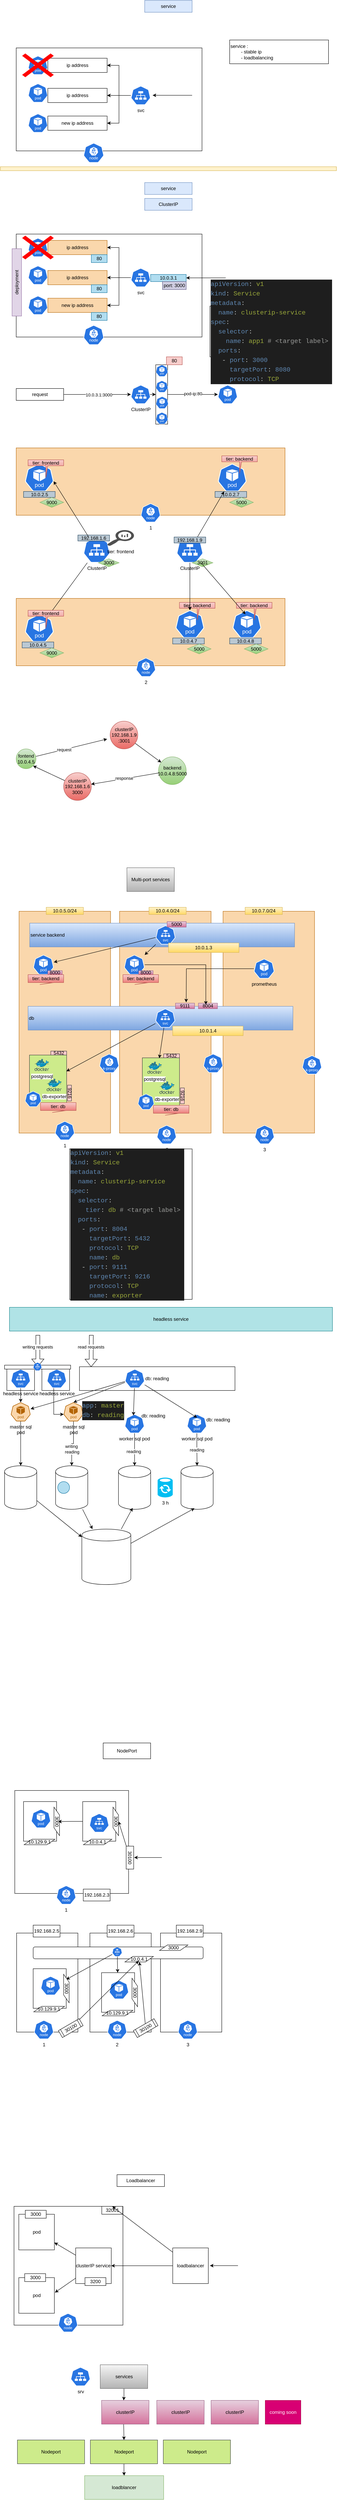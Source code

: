 <mxfile version="24.7.8">
  <diagram name="Page-1" id="fs68x2WxWbWx5P29_dum">
    <mxGraphModel dx="906" dy="637" grid="1" gridSize="10" guides="1" tooltips="1" connect="1" arrows="1" fold="1" page="1" pageScale="1" pageWidth="850" pageHeight="1100" math="0" shadow="0">
      <root>
        <mxCell id="0" />
        <mxCell id="1" parent="0" />
        <mxCell id="2PBmP7rdpc5Au426MF9M-2" value="service" style="rounded=0;whiteSpace=wrap;html=1;fillColor=#dae8fc;strokeColor=#6c8ebf;" vertex="1" parent="1">
          <mxGeometry x="365" y="20" width="120" height="30" as="geometry" />
        </mxCell>
        <mxCell id="2PBmP7rdpc5Au426MF9M-3" value="" style="rounded=0;whiteSpace=wrap;html=1;" vertex="1" parent="1">
          <mxGeometry x="40" y="140" width="470" height="260" as="geometry" />
        </mxCell>
        <mxCell id="2PBmP7rdpc5Au426MF9M-4" value="" style="aspect=fixed;sketch=0;html=1;dashed=0;whitespace=wrap;verticalLabelPosition=bottom;verticalAlign=top;fillColor=#2875E2;strokeColor=#ffffff;points=[[0.005,0.63,0],[0.1,0.2,0],[0.9,0.2,0],[0.5,0,0],[0.995,0.63,0],[0.72,0.99,0],[0.5,1,0],[0.28,0.99,0]];shape=mxgraph.kubernetes.icon2;kubernetesLabel=1;prIcon=node" vertex="1" parent="1">
          <mxGeometry x="210" y="380" width="52.08" height="50" as="geometry" />
        </mxCell>
        <mxCell id="2PBmP7rdpc5Au426MF9M-5" value="" style="aspect=fixed;sketch=0;html=1;dashed=0;whitespace=wrap;verticalLabelPosition=bottom;verticalAlign=top;fillColor=#2875E2;strokeColor=#ffffff;points=[[0.005,0.63,0],[0.1,0.2,0],[0.9,0.2,0],[0.5,0,0],[0.995,0.63,0],[0.72,0.99,0],[0.5,1,0],[0.28,0.99,0]];shape=mxgraph.kubernetes.icon2;kubernetesLabel=1;prIcon=pod" vertex="1" parent="1">
          <mxGeometry x="70" y="160" width="50" height="48" as="geometry" />
        </mxCell>
        <mxCell id="2PBmP7rdpc5Au426MF9M-6" value="" style="aspect=fixed;sketch=0;html=1;dashed=0;whitespace=wrap;verticalLabelPosition=bottom;verticalAlign=top;fillColor=#2875E2;strokeColor=#ffffff;points=[[0.005,0.63,0],[0.1,0.2,0],[0.9,0.2,0],[0.5,0,0],[0.995,0.63,0],[0.72,0.99,0],[0.5,1,0],[0.28,0.99,0]];shape=mxgraph.kubernetes.icon2;kubernetesLabel=1;prIcon=pod" vertex="1" parent="1">
          <mxGeometry x="70" y="230" width="50" height="48" as="geometry" />
        </mxCell>
        <mxCell id="2PBmP7rdpc5Au426MF9M-7" value="ip address" style="rounded=0;whiteSpace=wrap;html=1;" vertex="1" parent="1">
          <mxGeometry x="120" y="166" width="150" height="36" as="geometry" />
        </mxCell>
        <mxCell id="2PBmP7rdpc5Au426MF9M-8" value="ip address" style="rounded=0;whiteSpace=wrap;html=1;" vertex="1" parent="1">
          <mxGeometry x="120" y="242" width="150" height="36" as="geometry" />
        </mxCell>
        <mxCell id="2PBmP7rdpc5Au426MF9M-9" value="" style="shape=mxgraph.mockup.markup.redX;fillColor=#ff0000;html=1;shadow=0;whiteSpace=wrap;strokeColor=none;" vertex="1" parent="1">
          <mxGeometry x="55" y="154" width="80" height="60" as="geometry" />
        </mxCell>
        <mxCell id="2PBmP7rdpc5Au426MF9M-10" value="" style="aspect=fixed;sketch=0;html=1;dashed=0;whitespace=wrap;verticalLabelPosition=bottom;verticalAlign=top;fillColor=#2875E2;strokeColor=#ffffff;points=[[0.005,0.63,0],[0.1,0.2,0],[0.9,0.2,0],[0.5,0,0],[0.995,0.63,0],[0.72,0.99,0],[0.5,1,0],[0.28,0.99,0]];shape=mxgraph.kubernetes.icon2;kubernetesLabel=1;prIcon=pod" vertex="1" parent="1">
          <mxGeometry x="70" y="306" width="50" height="48" as="geometry" />
        </mxCell>
        <mxCell id="2PBmP7rdpc5Au426MF9M-11" value="new ip address" style="rounded=0;whiteSpace=wrap;html=1;" vertex="1" parent="1">
          <mxGeometry x="120" y="312" width="150" height="36" as="geometry" />
        </mxCell>
        <mxCell id="2PBmP7rdpc5Au426MF9M-16" style="edgeStyle=orthogonalEdgeStyle;rounded=0;orthogonalLoop=1;jettySize=auto;html=1;entryX=1;entryY=0.5;entryDx=0;entryDy=0;" edge="1" parent="1" source="2PBmP7rdpc5Au426MF9M-14" target="2PBmP7rdpc5Au426MF9M-7">
          <mxGeometry relative="1" as="geometry" />
        </mxCell>
        <mxCell id="2PBmP7rdpc5Au426MF9M-17" style="edgeStyle=orthogonalEdgeStyle;rounded=0;orthogonalLoop=1;jettySize=auto;html=1;" edge="1" parent="1" source="2PBmP7rdpc5Au426MF9M-14" target="2PBmP7rdpc5Au426MF9M-8">
          <mxGeometry relative="1" as="geometry" />
        </mxCell>
        <mxCell id="2PBmP7rdpc5Au426MF9M-18" style="edgeStyle=orthogonalEdgeStyle;rounded=0;orthogonalLoop=1;jettySize=auto;html=1;entryX=1;entryY=0.5;entryDx=0;entryDy=0;" edge="1" parent="1" source="2PBmP7rdpc5Au426MF9M-14" target="2PBmP7rdpc5Au426MF9M-11">
          <mxGeometry relative="1" as="geometry" />
        </mxCell>
        <mxCell id="2PBmP7rdpc5Au426MF9M-14" value="svc" style="aspect=fixed;sketch=0;html=1;dashed=0;whitespace=wrap;verticalLabelPosition=bottom;verticalAlign=top;fillColor=#2875E2;strokeColor=#ffffff;points=[[0.005,0.63,0],[0.1,0.2,0],[0.9,0.2,0],[0.5,0,0],[0.995,0.63,0],[0.72,0.99,0],[0.5,1,0],[0.28,0.99,0]];shape=mxgraph.kubernetes.icon2;prIcon=svc" vertex="1" parent="1">
          <mxGeometry x="330" y="236" width="50" height="48" as="geometry" />
        </mxCell>
        <mxCell id="2PBmP7rdpc5Au426MF9M-15" value="service :&lt;div&gt;&lt;span style=&quot;white-space: pre;&quot;&gt;&#x9;&lt;/span&gt;- stable ip&amp;nbsp;&lt;br&gt;&lt;span style=&quot;white-space: pre;&quot;&gt;&#x9;&lt;/span&gt;- loadbalancing&lt;br&gt;&lt;/div&gt;" style="rounded=0;whiteSpace=wrap;html=1;align=left;" vertex="1" parent="1">
          <mxGeometry x="580" y="120" width="250" height="60" as="geometry" />
        </mxCell>
        <mxCell id="2PBmP7rdpc5Au426MF9M-44" value="service" style="rounded=0;whiteSpace=wrap;html=1;fillColor=#dae8fc;strokeColor=#6c8ebf;" vertex="1" parent="1">
          <mxGeometry x="365" y="480" width="120" height="30" as="geometry" />
        </mxCell>
        <mxCell id="2PBmP7rdpc5Au426MF9M-45" value="" style="endArrow=classic;html=1;rounded=0;" edge="1" parent="1">
          <mxGeometry width="50" height="50" relative="1" as="geometry">
            <mxPoint x="485" y="259.67" as="sourcePoint" />
            <mxPoint x="385" y="259.67" as="targetPoint" />
          </mxGeometry>
        </mxCell>
        <mxCell id="2PBmP7rdpc5Au426MF9M-46" value="ClusterIP" style="rounded=0;whiteSpace=wrap;html=1;fillColor=#dae8fc;strokeColor=#6c8ebf;" vertex="1" parent="1">
          <mxGeometry x="365" y="520" width="120" height="30" as="geometry" />
        </mxCell>
        <mxCell id="2PBmP7rdpc5Au426MF9M-47" value="" style="rounded=0;whiteSpace=wrap;html=1;fillColor=#fff2cc;strokeColor=#d6b656;" vertex="1" parent="1">
          <mxGeometry y="440" width="850" height="10" as="geometry" />
        </mxCell>
        <mxCell id="2PBmP7rdpc5Au426MF9M-48" value="" style="rounded=0;whiteSpace=wrap;html=1;" vertex="1" parent="1">
          <mxGeometry x="40" y="610" width="470" height="260" as="geometry" />
        </mxCell>
        <mxCell id="2PBmP7rdpc5Au426MF9M-49" value="" style="aspect=fixed;sketch=0;html=1;dashed=0;whitespace=wrap;verticalLabelPosition=bottom;verticalAlign=top;fillColor=#2875E2;strokeColor=#ffffff;points=[[0.005,0.63,0],[0.1,0.2,0],[0.9,0.2,0],[0.5,0,0],[0.995,0.63,0],[0.72,0.99,0],[0.5,1,0],[0.28,0.99,0]];shape=mxgraph.kubernetes.icon2;kubernetesLabel=1;prIcon=node" vertex="1" parent="1">
          <mxGeometry x="210" y="840" width="52.08" height="50" as="geometry" />
        </mxCell>
        <mxCell id="2PBmP7rdpc5Au426MF9M-50" value="" style="aspect=fixed;sketch=0;html=1;dashed=0;whitespace=wrap;verticalLabelPosition=bottom;verticalAlign=top;fillColor=#2875E2;strokeColor=#ffffff;points=[[0.005,0.63,0],[0.1,0.2,0],[0.9,0.2,0],[0.5,0,0],[0.995,0.63,0],[0.72,0.99,0],[0.5,1,0],[0.28,0.99,0]];shape=mxgraph.kubernetes.icon2;kubernetesLabel=1;prIcon=pod" vertex="1" parent="1">
          <mxGeometry x="70" y="620" width="50" height="48" as="geometry" />
        </mxCell>
        <mxCell id="2PBmP7rdpc5Au426MF9M-51" value="" style="aspect=fixed;sketch=0;html=1;dashed=0;whitespace=wrap;verticalLabelPosition=bottom;verticalAlign=top;fillColor=#2875E2;strokeColor=#ffffff;points=[[0.005,0.63,0],[0.1,0.2,0],[0.9,0.2,0],[0.5,0,0],[0.995,0.63,0],[0.72,0.99,0],[0.5,1,0],[0.28,0.99,0]];shape=mxgraph.kubernetes.icon2;kubernetesLabel=1;prIcon=pod" vertex="1" parent="1">
          <mxGeometry x="70" y="690" width="50" height="48" as="geometry" />
        </mxCell>
        <mxCell id="2PBmP7rdpc5Au426MF9M-52" value="ip address" style="rounded=0;whiteSpace=wrap;html=1;fillColor=#fad7ac;strokeColor=#b46504;" vertex="1" parent="1">
          <mxGeometry x="120" y="626" width="150" height="36" as="geometry" />
        </mxCell>
        <mxCell id="2PBmP7rdpc5Au426MF9M-53" value="ip address" style="rounded=0;whiteSpace=wrap;html=1;fillColor=#fad7ac;strokeColor=#b46504;" vertex="1" parent="1">
          <mxGeometry x="120" y="702" width="150" height="36" as="geometry" />
        </mxCell>
        <mxCell id="2PBmP7rdpc5Au426MF9M-54" value="" style="shape=mxgraph.mockup.markup.redX;fillColor=#ff0000;html=1;shadow=0;whiteSpace=wrap;strokeColor=none;" vertex="1" parent="1">
          <mxGeometry x="55" y="614" width="80" height="60" as="geometry" />
        </mxCell>
        <mxCell id="2PBmP7rdpc5Au426MF9M-55" value="" style="aspect=fixed;sketch=0;html=1;dashed=0;whitespace=wrap;verticalLabelPosition=bottom;verticalAlign=top;fillColor=#2875E2;strokeColor=#ffffff;points=[[0.005,0.63,0],[0.1,0.2,0],[0.9,0.2,0],[0.5,0,0],[0.995,0.63,0],[0.72,0.99,0],[0.5,1,0],[0.28,0.99,0]];shape=mxgraph.kubernetes.icon2;kubernetesLabel=1;prIcon=pod" vertex="1" parent="1">
          <mxGeometry x="70" y="766" width="50" height="48" as="geometry" />
        </mxCell>
        <mxCell id="2PBmP7rdpc5Au426MF9M-56" value="new ip address" style="rounded=0;whiteSpace=wrap;html=1;fillColor=#fad7ac;strokeColor=#b46504;" vertex="1" parent="1">
          <mxGeometry x="120" y="772" width="150" height="36" as="geometry" />
        </mxCell>
        <mxCell id="2PBmP7rdpc5Au426MF9M-57" style="edgeStyle=orthogonalEdgeStyle;rounded=0;orthogonalLoop=1;jettySize=auto;html=1;entryX=1;entryY=0.5;entryDx=0;entryDy=0;" edge="1" parent="1" source="2PBmP7rdpc5Au426MF9M-60" target="2PBmP7rdpc5Au426MF9M-52">
          <mxGeometry relative="1" as="geometry" />
        </mxCell>
        <mxCell id="2PBmP7rdpc5Au426MF9M-58" style="edgeStyle=orthogonalEdgeStyle;rounded=0;orthogonalLoop=1;jettySize=auto;html=1;" edge="1" parent="1" source="2PBmP7rdpc5Au426MF9M-60" target="2PBmP7rdpc5Au426MF9M-53">
          <mxGeometry relative="1" as="geometry" />
        </mxCell>
        <mxCell id="2PBmP7rdpc5Au426MF9M-59" style="edgeStyle=orthogonalEdgeStyle;rounded=0;orthogonalLoop=1;jettySize=auto;html=1;entryX=1;entryY=0.5;entryDx=0;entryDy=0;" edge="1" parent="1" source="2PBmP7rdpc5Au426MF9M-60" target="2PBmP7rdpc5Au426MF9M-56">
          <mxGeometry relative="1" as="geometry" />
        </mxCell>
        <mxCell id="2PBmP7rdpc5Au426MF9M-60" value="svc" style="aspect=fixed;sketch=0;html=1;dashed=0;whitespace=wrap;verticalLabelPosition=bottom;verticalAlign=top;fillColor=#2875E2;strokeColor=#ffffff;points=[[0.005,0.63,0],[0.1,0.2,0],[0.9,0.2,0],[0.5,0,0],[0.995,0.63,0],[0.72,0.99,0],[0.5,1,0],[0.28,0.99,0]];shape=mxgraph.kubernetes.icon2;prIcon=svc" vertex="1" parent="1">
          <mxGeometry x="330" y="696" width="50" height="48" as="geometry" />
        </mxCell>
        <mxCell id="2PBmP7rdpc5Au426MF9M-61" value="" style="endArrow=classic;html=1;rounded=0;" edge="1" parent="1">
          <mxGeometry width="50" height="50" relative="1" as="geometry">
            <mxPoint x="570" y="720.67" as="sourcePoint" />
            <mxPoint x="470" y="720.67" as="targetPoint" />
          </mxGeometry>
        </mxCell>
        <mxCell id="2PBmP7rdpc5Au426MF9M-62" value="10.0.3.1" style="rounded=0;whiteSpace=wrap;html=1;fillColor=#b1ddf0;strokeColor=#10739e;" vertex="1" parent="1">
          <mxGeometry x="380" y="712" width="90" height="18" as="geometry" />
        </mxCell>
        <mxCell id="2PBmP7rdpc5Au426MF9M-63" value="port: 3000" style="rounded=0;whiteSpace=wrap;html=1;fillColor=#d0cee2;strokeColor=#56517e;" vertex="1" parent="1">
          <mxGeometry x="410" y="730" width="60" height="20" as="geometry" />
        </mxCell>
        <mxCell id="2PBmP7rdpc5Au426MF9M-64" value="80" style="rounded=0;whiteSpace=wrap;html=1;fillColor=#b1ddf0;strokeColor=#10739e;" vertex="1" parent="1">
          <mxGeometry x="230" y="738" width="40" height="20" as="geometry" />
        </mxCell>
        <mxCell id="2PBmP7rdpc5Au426MF9M-65" value="80" style="rounded=0;whiteSpace=wrap;html=1;fillColor=#b1ddf0;strokeColor=#10739e;" vertex="1" parent="1">
          <mxGeometry x="230" y="808" width="40" height="20" as="geometry" />
        </mxCell>
        <mxCell id="2PBmP7rdpc5Au426MF9M-66" value="80" style="rounded=0;whiteSpace=wrap;html=1;fillColor=#b1ddf0;strokeColor=#10739e;" vertex="1" parent="1">
          <mxGeometry x="230" y="662" width="40" height="20" as="geometry" />
        </mxCell>
        <mxCell id="2PBmP7rdpc5Au426MF9M-68" style="edgeStyle=orthogonalEdgeStyle;rounded=0;orthogonalLoop=1;jettySize=auto;html=1;" edge="1" parent="1" source="2PBmP7rdpc5Au426MF9M-67">
          <mxGeometry relative="1" as="geometry">
            <mxPoint x="330" y="1015" as="targetPoint" />
          </mxGeometry>
        </mxCell>
        <mxCell id="2PBmP7rdpc5Au426MF9M-69" value="10.0.3.1:3000" style="edgeLabel;html=1;align=center;verticalAlign=middle;resizable=0;points=[];" vertex="1" connectable="0" parent="2PBmP7rdpc5Au426MF9M-68">
          <mxGeometry x="0.042" relative="1" as="geometry">
            <mxPoint as="offset" />
          </mxGeometry>
        </mxCell>
        <mxCell id="2PBmP7rdpc5Au426MF9M-67" value="request" style="rounded=0;whiteSpace=wrap;html=1;" vertex="1" parent="1">
          <mxGeometry x="40" y="1000" width="120" height="30" as="geometry" />
        </mxCell>
        <mxCell id="2PBmP7rdpc5Au426MF9M-76" style="edgeStyle=orthogonalEdgeStyle;rounded=0;orthogonalLoop=1;jettySize=auto;html=1;" edge="1" parent="1" source="2PBmP7rdpc5Au426MF9M-70" target="2PBmP7rdpc5Au426MF9M-71">
          <mxGeometry relative="1" as="geometry" />
        </mxCell>
        <mxCell id="2PBmP7rdpc5Au426MF9M-80" style="edgeStyle=orthogonalEdgeStyle;rounded=0;orthogonalLoop=1;jettySize=auto;html=1;" edge="1" parent="1" source="2PBmP7rdpc5Au426MF9M-70" target="2PBmP7rdpc5Au426MF9M-79">
          <mxGeometry relative="1" as="geometry" />
        </mxCell>
        <mxCell id="2PBmP7rdpc5Au426MF9M-81" value="pod-ip:80" style="edgeLabel;html=1;align=center;verticalAlign=middle;resizable=0;points=[];" vertex="1" connectable="0" parent="2PBmP7rdpc5Au426MF9M-80">
          <mxGeometry x="0.259" y="2" relative="1" as="geometry">
            <mxPoint as="offset" />
          </mxGeometry>
        </mxCell>
        <mxCell id="2PBmP7rdpc5Au426MF9M-70" value="ClusterIP" style="aspect=fixed;sketch=0;html=1;dashed=0;whitespace=wrap;verticalLabelPosition=bottom;verticalAlign=top;fillColor=#2875E2;strokeColor=#ffffff;points=[[0.005,0.63,0],[0.1,0.2,0],[0.9,0.2,0],[0.5,0,0],[0.995,0.63,0],[0.72,0.99,0],[0.5,1,0],[0.28,0.99,0]];shape=mxgraph.kubernetes.icon2;prIcon=svc" vertex="1" parent="1">
          <mxGeometry x="330" y="991" width="50" height="48" as="geometry" />
        </mxCell>
        <mxCell id="2PBmP7rdpc5Au426MF9M-71" value="" style="rounded=0;whiteSpace=wrap;html=1;" vertex="1" parent="1">
          <mxGeometry x="393" y="940" width="30" height="150" as="geometry" />
        </mxCell>
        <mxCell id="2PBmP7rdpc5Au426MF9M-72" value="" style="aspect=fixed;sketch=0;html=1;dashed=0;whitespace=wrap;verticalLabelPosition=bottom;verticalAlign=top;fillColor=#2875E2;strokeColor=#ffffff;points=[[0.005,0.63,0],[0.1,0.2,0],[0.9,0.2,0],[0.5,0,0],[0.995,0.63,0],[0.72,0.99,0],[0.5,1,0],[0.28,0.99,0]];shape=mxgraph.kubernetes.icon2;kubernetesLabel=1;prIcon=pod" vertex="1" parent="1">
          <mxGeometry x="393" y="940" width="31.25" height="30" as="geometry" />
        </mxCell>
        <mxCell id="2PBmP7rdpc5Au426MF9M-73" value="" style="aspect=fixed;sketch=0;html=1;dashed=0;whitespace=wrap;verticalLabelPosition=bottom;verticalAlign=top;fillColor=#2875E2;strokeColor=#ffffff;points=[[0.005,0.63,0],[0.1,0.2,0],[0.9,0.2,0],[0.5,0,0],[0.995,0.63,0],[0.72,0.99,0],[0.5,1,0],[0.28,0.99,0]];shape=mxgraph.kubernetes.icon2;kubernetesLabel=1;prIcon=pod" vertex="1" parent="1">
          <mxGeometry x="393" y="980" width="31.25" height="30" as="geometry" />
        </mxCell>
        <mxCell id="2PBmP7rdpc5Au426MF9M-74" value="" style="aspect=fixed;sketch=0;html=1;dashed=0;whitespace=wrap;verticalLabelPosition=bottom;verticalAlign=top;fillColor=#2875E2;strokeColor=#ffffff;points=[[0.005,0.63,0],[0.1,0.2,0],[0.9,0.2,0],[0.5,0,0],[0.995,0.63,0],[0.72,0.99,0],[0.5,1,0],[0.28,0.99,0]];shape=mxgraph.kubernetes.icon2;kubernetesLabel=1;prIcon=pod" vertex="1" parent="1">
          <mxGeometry x="393" y="1020" width="32.29" height="31" as="geometry" />
        </mxCell>
        <mxCell id="2PBmP7rdpc5Au426MF9M-75" value="" style="aspect=fixed;sketch=0;html=1;dashed=0;whitespace=wrap;verticalLabelPosition=bottom;verticalAlign=top;fillColor=#2875E2;strokeColor=#ffffff;points=[[0.005,0.63,0],[0.1,0.2,0],[0.9,0.2,0],[0.5,0,0],[0.995,0.63,0],[0.72,0.99,0],[0.5,1,0],[0.28,0.99,0]];shape=mxgraph.kubernetes.icon2;kubernetesLabel=1;prIcon=pod" vertex="1" parent="1">
          <mxGeometry x="393" y="1060" width="31.25" height="30" as="geometry" />
        </mxCell>
        <mxCell id="2PBmP7rdpc5Au426MF9M-77" value="80" style="rounded=0;whiteSpace=wrap;html=1;fillColor=#f8cecc;strokeColor=#b85450;" vertex="1" parent="1">
          <mxGeometry x="420" y="920" width="40" height="20" as="geometry" />
        </mxCell>
        <mxCell id="2PBmP7rdpc5Au426MF9M-79" value="" style="aspect=fixed;sketch=0;html=1;dashed=0;whitespace=wrap;verticalLabelPosition=bottom;verticalAlign=top;fillColor=#2875E2;strokeColor=#ffffff;points=[[0.005,0.63,0],[0.1,0.2,0],[0.9,0.2,0],[0.5,0,0],[0.995,0.63,0],[0.72,0.99,0],[0.5,1,0],[0.28,0.99,0]];shape=mxgraph.kubernetes.icon2;kubernetesLabel=1;prIcon=pod" vertex="1" parent="1">
          <mxGeometry x="550" y="991" width="50" height="48" as="geometry" />
        </mxCell>
        <mxCell id="2PBmP7rdpc5Au426MF9M-82" value="deployment" style="rounded=0;whiteSpace=wrap;html=1;rotation=-90;fillColor=#e1d5e7;strokeColor=#9673a6;" vertex="1" parent="1">
          <mxGeometry x="-43.5" y="720" width="170" height="24" as="geometry" />
        </mxCell>
        <mxCell id="2PBmP7rdpc5Au426MF9M-84" value="&lt;div style=&quot;color: rgb(197, 200, 198); background-color: rgb(30, 30, 30); font-family: Menlo, Monaco, &amp;quot;Courier New&amp;quot;, monospace; font-size: 16px; line-height: 24px; white-space: pre;&quot;&gt;&lt;div&gt;&lt;span style=&quot;color: #6089b4;&quot;&gt;apiVersion&lt;/span&gt;: &lt;span style=&quot;color: #9aa83a;&quot;&gt;v1&lt;/span&gt;&lt;/div&gt;&lt;div&gt;&lt;span style=&quot;color: #6089b4;&quot;&gt;kind&lt;/span&gt;: &lt;span style=&quot;color: #9aa83a;&quot;&gt;Service&lt;/span&gt;&lt;/div&gt;&lt;div&gt;&lt;span style=&quot;color: #6089b4;&quot;&gt;metadata&lt;/span&gt;:&lt;/div&gt;&lt;div&gt;  &lt;span style=&quot;color: #6089b4;&quot;&gt;name&lt;/span&gt;: &lt;span style=&quot;color: #9aa83a;&quot;&gt;clusterip-service&lt;/span&gt;&lt;/div&gt;&lt;div&gt;&lt;span style=&quot;color: #6089b4;&quot;&gt;spec&lt;/span&gt;:&lt;/div&gt;&lt;div&gt;  &lt;span style=&quot;color: #6089b4;&quot;&gt;selector&lt;/span&gt;:&lt;/div&gt;&lt;div&gt;    &lt;span style=&quot;color: #6089b4;&quot;&gt;name&lt;/span&gt;: &lt;span style=&quot;color: #9aa83a;&quot;&gt;app1&lt;/span&gt; &lt;span style=&quot;color: #9a9b99;&quot;&gt;# &amp;lt;target label&amp;gt; &lt;/span&gt;&lt;/div&gt;&lt;div&gt;  &lt;span style=&quot;color: #6089b4;&quot;&gt;ports&lt;/span&gt;:&lt;/div&gt;&lt;div&gt;   - &lt;span style=&quot;color: #6089b4;&quot;&gt;port&lt;/span&gt;: &lt;span style=&quot;color: #6089b4;&quot;&gt;3000&lt;/span&gt;&lt;/div&gt;&lt;div&gt;     &lt;span style=&quot;color: #6089b4;&quot;&gt;targetPort&lt;/span&gt;: &lt;span style=&quot;color: #6089b4;&quot;&gt;8080&lt;/span&gt;&lt;/div&gt;&lt;div&gt;     &lt;span style=&quot;color: #6089b4;&quot;&gt;protocol&lt;/span&gt;: &lt;span style=&quot;color: #9aa83a;&quot;&gt;TCP&lt;/span&gt;&lt;/div&gt;&lt;/div&gt;" style="rounded=0;whiteSpace=wrap;html=1;align=left;" vertex="1" parent="1">
          <mxGeometry x="530" y="792" width="180" height="128" as="geometry" />
        </mxCell>
        <mxCell id="2PBmP7rdpc5Au426MF9M-85" value="" style="rounded=0;whiteSpace=wrap;html=1;fillColor=#fad7ac;strokeColor=#b46504;" vertex="1" parent="1">
          <mxGeometry x="40" y="1150" width="680" height="170" as="geometry" />
        </mxCell>
        <mxCell id="2PBmP7rdpc5Au426MF9M-86" value="1" style="aspect=fixed;sketch=0;html=1;dashed=0;whitespace=wrap;verticalLabelPosition=bottom;verticalAlign=top;fillColor=#2875E2;strokeColor=#ffffff;points=[[0.005,0.63,0],[0.1,0.2,0],[0.9,0.2,0],[0.5,0,0],[0.995,0.63,0],[0.72,0.99,0],[0.5,1,0],[0.28,0.99,0]];shape=mxgraph.kubernetes.icon2;kubernetesLabel=1;prIcon=node" vertex="1" parent="1">
          <mxGeometry x="355" y="1290" width="50" height="48" as="geometry" />
        </mxCell>
        <mxCell id="2PBmP7rdpc5Au426MF9M-87" value="" style="aspect=fixed;sketch=0;html=1;dashed=0;whitespace=wrap;verticalLabelPosition=bottom;verticalAlign=top;fillColor=#2875E2;strokeColor=#ffffff;points=[[0.005,0.63,0],[0.1,0.2,0],[0.9,0.2,0],[0.5,0,0],[0.995,0.63,0],[0.72,0.99,0],[0.5,1,0],[0.28,0.99,0]];shape=mxgraph.kubernetes.icon2;kubernetesLabel=1;prIcon=pod" vertex="1" parent="1">
          <mxGeometry x="62.08" y="1190" width="72.92" height="70" as="geometry" />
        </mxCell>
        <mxCell id="2PBmP7rdpc5Au426MF9M-88" value="" style="rounded=0;whiteSpace=wrap;html=1;fillColor=#fad7ac;strokeColor=#b46504;" vertex="1" parent="1">
          <mxGeometry x="40" y="1530" width="680" height="170" as="geometry" />
        </mxCell>
        <mxCell id="2PBmP7rdpc5Au426MF9M-89" value="2" style="aspect=fixed;sketch=0;html=1;dashed=0;whitespace=wrap;verticalLabelPosition=bottom;verticalAlign=top;fillColor=#2875E2;strokeColor=#ffffff;points=[[0.005,0.63,0],[0.1,0.2,0],[0.9,0.2,0],[0.5,0,0],[0.995,0.63,0],[0.72,0.99,0],[0.5,1,0],[0.28,0.99,0]];shape=mxgraph.kubernetes.icon2;kubernetesLabel=1;prIcon=node" vertex="1" parent="1">
          <mxGeometry x="343" y="1680" width="50" height="48" as="geometry" />
        </mxCell>
        <mxCell id="2PBmP7rdpc5Au426MF9M-90" value="" style="aspect=fixed;sketch=0;html=1;dashed=0;whitespace=wrap;verticalLabelPosition=bottom;verticalAlign=top;fillColor=#2875E2;strokeColor=#ffffff;points=[[0.005,0.63,0],[0.1,0.2,0],[0.9,0.2,0],[0.5,0,0],[0.995,0.63,0],[0.72,0.99,0],[0.5,1,0],[0.28,0.99,0]];shape=mxgraph.kubernetes.icon2;kubernetesLabel=1;prIcon=pod" vertex="1" parent="1">
          <mxGeometry x="62.08" y="1570" width="72.92" height="70" as="geometry" />
        </mxCell>
        <mxCell id="2PBmP7rdpc5Au426MF9M-108" style="rounded=0;orthogonalLoop=1;jettySize=auto;html=1;" edge="1" parent="1" source="2PBmP7rdpc5Au426MF9M-91" target="2PBmP7rdpc5Au426MF9M-90">
          <mxGeometry relative="1" as="geometry" />
        </mxCell>
        <mxCell id="2PBmP7rdpc5Au426MF9M-91" value="ClusterIP" style="aspect=fixed;sketch=0;html=1;dashed=0;whitespace=wrap;verticalLabelPosition=bottom;verticalAlign=top;fillColor=#2875E2;strokeColor=#ffffff;points=[[0.005,0.63,0],[0.1,0.2,0],[0.9,0.2,0],[0.5,0,0],[0.995,0.63,0],[0.72,0.99,0],[0.5,1,0],[0.28,0.99,0]];shape=mxgraph.kubernetes.icon2;prIcon=svc" vertex="1" parent="1">
          <mxGeometry x="209.87" y="1375" width="67.71" height="65" as="geometry" />
        </mxCell>
        <mxCell id="2PBmP7rdpc5Au426MF9M-92" value="10.0.2.5" style="rounded=0;whiteSpace=wrap;html=1;fillColor=#bac8d3;strokeColor=#23445d;" vertex="1" parent="1">
          <mxGeometry x="58.54" y="1260" width="80" height="15" as="geometry" />
        </mxCell>
        <mxCell id="2PBmP7rdpc5Au426MF9M-93" value="10.0.4.5" style="rounded=0;whiteSpace=wrap;html=1;fillColor=#bac8d3;strokeColor=#23445d;" vertex="1" parent="1">
          <mxGeometry x="55.0" y="1640" width="80" height="15" as="geometry" />
        </mxCell>
        <mxCell id="2PBmP7rdpc5Au426MF9M-94" value="192.168.1.6" style="rounded=0;whiteSpace=wrap;html=1;fillColor=#bac8d3;strokeColor=#23445d;" vertex="1" parent="1">
          <mxGeometry x="196.04" y="1370" width="80" height="15" as="geometry" />
        </mxCell>
        <mxCell id="2PBmP7rdpc5Au426MF9M-95" value="tier: frontend" style="shape=callout;whiteSpace=wrap;html=1;perimeter=calloutPerimeter;base=5;fillColor=#f8cecc;gradientColor=#ea6b66;strokeColor=#b85450;" vertex="1" parent="1">
          <mxGeometry x="70" y="1180" width="90" height="45" as="geometry" />
        </mxCell>
        <mxCell id="2PBmP7rdpc5Au426MF9M-96" value="tier: frontend" style="shape=callout;whiteSpace=wrap;html=1;perimeter=calloutPerimeter;base=5;fillColor=#f8cecc;gradientColor=#ea6b66;strokeColor=#b85450;" vertex="1" parent="1">
          <mxGeometry x="70" y="1560" width="90" height="45" as="geometry" />
        </mxCell>
        <mxCell id="2PBmP7rdpc5Au426MF9M-98" value="tier: frontend" style="sketch=0;pointerEvents=1;shadow=0;dashed=0;html=1;strokeColor=none;labelPosition=center;verticalLabelPosition=bottom;verticalAlign=top;align=center;fillColor=#505050;shape=mxgraph.mscae.oms.log_search" vertex="1" parent="1">
          <mxGeometry x="270" y="1357.5" width="67.92" height="40" as="geometry" />
        </mxCell>
        <mxCell id="2PBmP7rdpc5Au426MF9M-100" value="3000" style="rhombus;whiteSpace=wrap;html=1;fillColor=#d5e8d4;gradientColor=#97d077;strokeColor=#82b366;" vertex="1" parent="1">
          <mxGeometry x="247.79" y="1430" width="52.5" height="20" as="geometry" />
        </mxCell>
        <mxCell id="2PBmP7rdpc5Au426MF9M-101" value="9000" style="rhombus;whiteSpace=wrap;html=1;fillColor=#d5e8d4;gradientColor=#97d077;strokeColor=#82b366;" vertex="1" parent="1">
          <mxGeometry x="100" y="1275" width="60" height="25" as="geometry" />
        </mxCell>
        <mxCell id="2PBmP7rdpc5Au426MF9M-102" value="9000" style="rhombus;whiteSpace=wrap;html=1;fillColor=#d5e8d4;gradientColor=#97d077;strokeColor=#82b366;" vertex="1" parent="1">
          <mxGeometry x="100" y="1655" width="60" height="25" as="geometry" />
        </mxCell>
        <mxCell id="2PBmP7rdpc5Au426MF9M-107" style="rounded=0;orthogonalLoop=1;jettySize=auto;html=1;entryX=0.995;entryY=0.63;entryDx=0;entryDy=0;entryPerimeter=0;" edge="1" parent="1" source="2PBmP7rdpc5Au426MF9M-91" target="2PBmP7rdpc5Au426MF9M-87">
          <mxGeometry relative="1" as="geometry" />
        </mxCell>
        <mxCell id="2PBmP7rdpc5Au426MF9M-109" value="" style="aspect=fixed;sketch=0;html=1;dashed=0;whitespace=wrap;verticalLabelPosition=bottom;verticalAlign=top;fillColor=#2875E2;strokeColor=#ffffff;points=[[0.005,0.63,0],[0.1,0.2,0],[0.9,0.2,0],[0.5,0,0],[0.995,0.63,0],[0.72,0.99,0],[0.5,1,0],[0.28,0.99,0]];shape=mxgraph.kubernetes.icon2;kubernetesLabel=1;prIcon=pod" vertex="1" parent="1">
          <mxGeometry x="550" y="1190" width="72.92" height="70" as="geometry" />
        </mxCell>
        <mxCell id="2PBmP7rdpc5Au426MF9M-110" value="tier: backend" style="shape=callout;whiteSpace=wrap;html=1;perimeter=calloutPerimeter;base=5;fillColor=#f8cecc;gradientColor=#ea6b66;strokeColor=#b85450;" vertex="1" parent="1">
          <mxGeometry x="560" y="1170" width="90" height="45" as="geometry" />
        </mxCell>
        <mxCell id="2PBmP7rdpc5Au426MF9M-111" value="10.0.2.7" style="rounded=0;whiteSpace=wrap;html=1;fillColor=#bac8d3;strokeColor=#23445d;" vertex="1" parent="1">
          <mxGeometry x="542.92" y="1260" width="80" height="15" as="geometry" />
        </mxCell>
        <mxCell id="2PBmP7rdpc5Au426MF9M-112" value="5000" style="rhombus;whiteSpace=wrap;html=1;fillColor=#d5e8d4;gradientColor=#97d077;strokeColor=#82b366;" vertex="1" parent="1">
          <mxGeometry x="580" y="1275" width="60" height="25" as="geometry" />
        </mxCell>
        <mxCell id="2PBmP7rdpc5Au426MF9M-113" value="" style="aspect=fixed;sketch=0;html=1;dashed=0;whitespace=wrap;verticalLabelPosition=bottom;verticalAlign=top;fillColor=#2875E2;strokeColor=#ffffff;points=[[0.005,0.63,0],[0.1,0.2,0],[0.9,0.2,0],[0.5,0,0],[0.995,0.63,0],[0.72,0.99,0],[0.5,1,0],[0.28,0.99,0]];shape=mxgraph.kubernetes.icon2;kubernetesLabel=1;prIcon=pod" vertex="1" parent="1">
          <mxGeometry x="587.08" y="1560" width="72.92" height="70" as="geometry" />
        </mxCell>
        <mxCell id="2PBmP7rdpc5Au426MF9M-114" value="tier: backend" style="shape=callout;whiteSpace=wrap;html=1;perimeter=calloutPerimeter;base=5;fillColor=#f8cecc;gradientColor=#ea6b66;strokeColor=#b85450;" vertex="1" parent="1">
          <mxGeometry x="597.08" y="1540" width="90" height="45" as="geometry" />
        </mxCell>
        <mxCell id="2PBmP7rdpc5Au426MF9M-115" value="10.0.4.8" style="rounded=0;whiteSpace=wrap;html=1;fillColor=#bac8d3;strokeColor=#23445d;" vertex="1" parent="1">
          <mxGeometry x="580.0" y="1630" width="80" height="15" as="geometry" />
        </mxCell>
        <mxCell id="2PBmP7rdpc5Au426MF9M-116" value="5000" style="rhombus;whiteSpace=wrap;html=1;fillColor=#d5e8d4;gradientColor=#97d077;strokeColor=#82b366;" vertex="1" parent="1">
          <mxGeometry x="617.08" y="1645" width="60" height="25" as="geometry" />
        </mxCell>
        <mxCell id="2PBmP7rdpc5Au426MF9M-117" value="" style="aspect=fixed;sketch=0;html=1;dashed=0;whitespace=wrap;verticalLabelPosition=bottom;verticalAlign=top;fillColor=#2875E2;strokeColor=#ffffff;points=[[0.005,0.63,0],[0.1,0.2,0],[0.9,0.2,0],[0.5,0,0],[0.995,0.63,0],[0.72,0.99,0],[0.5,1,0],[0.28,0.99,0]];shape=mxgraph.kubernetes.icon2;kubernetesLabel=1;prIcon=pod" vertex="1" parent="1">
          <mxGeometry x="442.92" y="1560" width="72.92" height="70" as="geometry" />
        </mxCell>
        <mxCell id="2PBmP7rdpc5Au426MF9M-118" value="tier: backend" style="shape=callout;whiteSpace=wrap;html=1;perimeter=calloutPerimeter;base=5;fillColor=#f8cecc;gradientColor=#ea6b66;strokeColor=#b85450;" vertex="1" parent="1">
          <mxGeometry x="452.92" y="1540" width="90" height="45" as="geometry" />
        </mxCell>
        <mxCell id="2PBmP7rdpc5Au426MF9M-119" value="10.0.4.7" style="rounded=0;whiteSpace=wrap;html=1;fillColor=#bac8d3;strokeColor=#23445d;" vertex="1" parent="1">
          <mxGeometry x="435.84" y="1630" width="80" height="15" as="geometry" />
        </mxCell>
        <mxCell id="2PBmP7rdpc5Au426MF9M-120" value="5000" style="rhombus;whiteSpace=wrap;html=1;fillColor=#d5e8d4;gradientColor=#97d077;strokeColor=#82b366;" vertex="1" parent="1">
          <mxGeometry x="472.92" y="1645" width="60" height="25" as="geometry" />
        </mxCell>
        <mxCell id="2PBmP7rdpc5Au426MF9M-126" style="edgeStyle=orthogonalEdgeStyle;rounded=0;orthogonalLoop=1;jettySize=auto;html=1;" edge="1" parent="1" source="2PBmP7rdpc5Au426MF9M-122" target="2PBmP7rdpc5Au426MF9M-117">
          <mxGeometry relative="1" as="geometry" />
        </mxCell>
        <mxCell id="2PBmP7rdpc5Au426MF9M-128" style="rounded=0;orthogonalLoop=1;jettySize=auto;html=1;" edge="1" parent="1" source="2PBmP7rdpc5Au426MF9M-122" target="2PBmP7rdpc5Au426MF9M-109">
          <mxGeometry relative="1" as="geometry" />
        </mxCell>
        <mxCell id="2PBmP7rdpc5Au426MF9M-122" value="ClusterIP" style="aspect=fixed;sketch=0;html=1;dashed=0;whitespace=wrap;verticalLabelPosition=bottom;verticalAlign=top;fillColor=#2875E2;strokeColor=#ffffff;points=[[0.005,0.63,0],[0.1,0.2,0],[0.9,0.2,0],[0.5,0,0],[0.995,0.63,0],[0.72,0.99,0],[0.5,1,0],[0.28,0.99,0]];shape=mxgraph.kubernetes.icon2;prIcon=svc" vertex="1" parent="1">
          <mxGeometry x="445.53" y="1375" width="67.71" height="65" as="geometry" />
        </mxCell>
        <mxCell id="2PBmP7rdpc5Au426MF9M-123" value="192.168.1.9" style="rounded=0;whiteSpace=wrap;html=1;fillColor=#bac8d3;strokeColor=#23445d;" vertex="1" parent="1">
          <mxGeometry x="439.38" y="1375" width="80" height="15" as="geometry" />
        </mxCell>
        <mxCell id="2PBmP7rdpc5Au426MF9M-124" value="3001" style="rhombus;whiteSpace=wrap;html=1;fillColor=#d5e8d4;gradientColor=#97d077;strokeColor=#82b366;" vertex="1" parent="1">
          <mxGeometry x="485" y="1430" width="52.5" height="20" as="geometry" />
        </mxCell>
        <mxCell id="2PBmP7rdpc5Au426MF9M-125" style="rounded=0;orthogonalLoop=1;jettySize=auto;html=1;entryX=0.451;entryY=0.143;entryDx=0;entryDy=0;entryPerimeter=0;" edge="1" parent="1" source="2PBmP7rdpc5Au426MF9M-122" target="2PBmP7rdpc5Au426MF9M-113">
          <mxGeometry relative="1" as="geometry" />
        </mxCell>
        <mxCell id="2PBmP7rdpc5Au426MF9M-136" style="rounded=0;orthogonalLoop=1;jettySize=auto;html=1;entryX=1;entryY=1;entryDx=0;entryDy=0;" edge="1" parent="1" source="2PBmP7rdpc5Au426MF9M-129" target="2PBmP7rdpc5Au426MF9M-130">
          <mxGeometry relative="1" as="geometry" />
        </mxCell>
        <mxCell id="2PBmP7rdpc5Au426MF9M-129" value="clusterIP&lt;br&gt;192.168.1.6&lt;br&gt;3000" style="ellipse;whiteSpace=wrap;html=1;aspect=fixed;fillColor=#f8cecc;gradientColor=#ea6b66;strokeColor=#b85450;" vertex="1" parent="1">
          <mxGeometry x="160" y="1970" width="70" height="70" as="geometry" />
        </mxCell>
        <mxCell id="2PBmP7rdpc5Au426MF9M-131" style="rounded=0;orthogonalLoop=1;jettySize=auto;html=1;" edge="1" parent="1" source="2PBmP7rdpc5Au426MF9M-130">
          <mxGeometry relative="1" as="geometry">
            <mxPoint x="270" y="1885" as="targetPoint" />
          </mxGeometry>
        </mxCell>
        <mxCell id="2PBmP7rdpc5Au426MF9M-137" value="request" style="edgeLabel;html=1;align=center;verticalAlign=middle;resizable=0;points=[];" vertex="1" connectable="0" parent="2PBmP7rdpc5Au426MF9M-131">
          <mxGeometry x="-0.206" relative="1" as="geometry">
            <mxPoint as="offset" />
          </mxGeometry>
        </mxCell>
        <mxCell id="2PBmP7rdpc5Au426MF9M-130" value="fontend&lt;br&gt;10.0.4.5" style="ellipse;whiteSpace=wrap;html=1;aspect=fixed;fillColor=#d5e8d4;gradientColor=#97d077;strokeColor=#82b366;" vertex="1" parent="1">
          <mxGeometry x="40" y="1910" width="50" height="50" as="geometry" />
        </mxCell>
        <mxCell id="2PBmP7rdpc5Au426MF9M-134" style="rounded=0;orthogonalLoop=1;jettySize=auto;html=1;" edge="1" parent="1" source="2PBmP7rdpc5Au426MF9M-132" target="2PBmP7rdpc5Au426MF9M-133">
          <mxGeometry relative="1" as="geometry" />
        </mxCell>
        <mxCell id="2PBmP7rdpc5Au426MF9M-132" value="clusterIP&lt;br&gt;192.168.1.9&lt;br&gt;:3001" style="ellipse;whiteSpace=wrap;html=1;aspect=fixed;fillColor=#f8cecc;gradientColor=#ea6b66;strokeColor=#b85450;" vertex="1" parent="1">
          <mxGeometry x="277.58" y="1840" width="70" height="70" as="geometry" />
        </mxCell>
        <mxCell id="2PBmP7rdpc5Au426MF9M-135" style="rounded=0;orthogonalLoop=1;jettySize=auto;html=1;" edge="1" parent="1" source="2PBmP7rdpc5Au426MF9M-133" target="2PBmP7rdpc5Au426MF9M-129">
          <mxGeometry relative="1" as="geometry" />
        </mxCell>
        <mxCell id="2PBmP7rdpc5Au426MF9M-138" value="response" style="edgeLabel;html=1;align=center;verticalAlign=middle;resizable=0;points=[];" vertex="1" connectable="0" parent="2PBmP7rdpc5Au426MF9M-135">
          <mxGeometry x="0.027" y="-2" relative="1" as="geometry">
            <mxPoint as="offset" />
          </mxGeometry>
        </mxCell>
        <mxCell id="2PBmP7rdpc5Au426MF9M-133" value="backend&lt;br&gt;10.0.4.8:5000" style="ellipse;whiteSpace=wrap;html=1;aspect=fixed;fillColor=#d5e8d4;gradientColor=#97d077;strokeColor=#82b366;" vertex="1" parent="1">
          <mxGeometry x="400" y="1930" width="70" height="70" as="geometry" />
        </mxCell>
        <mxCell id="2PBmP7rdpc5Au426MF9M-139" value="Multi-port services" style="rounded=0;whiteSpace=wrap;html=1;fillColor=#f5f5f5;gradientColor=#b3b3b3;strokeColor=#666666;" vertex="1" parent="1">
          <mxGeometry x="320" y="2210" width="120" height="60" as="geometry" />
        </mxCell>
        <mxCell id="2PBmP7rdpc5Au426MF9M-142" value="" style="rounded=0;whiteSpace=wrap;html=1;fillColor=#fad7ac;strokeColor=#b46504;" vertex="1" parent="1">
          <mxGeometry x="47.21" y="2320" width="231.46" height="560" as="geometry" />
        </mxCell>
        <mxCell id="2PBmP7rdpc5Au426MF9M-152" value="" style="rounded=0;whiteSpace=wrap;html=1;fillColor=#fad7ac;strokeColor=#b46504;" vertex="1" parent="1">
          <mxGeometry x="301.46" y="2320" width="231.46" height="560" as="geometry" />
        </mxCell>
        <mxCell id="2PBmP7rdpc5Au426MF9M-153" value="" style="rounded=0;whiteSpace=wrap;html=1;fillColor=#fad7ac;strokeColor=#b46504;" vertex="1" parent="1">
          <mxGeometry x="563.24" y="2320" width="231.46" height="560" as="geometry" />
        </mxCell>
        <mxCell id="2PBmP7rdpc5Au426MF9M-154" value="1" style="aspect=fixed;sketch=0;html=1;dashed=0;whitespace=wrap;verticalLabelPosition=bottom;verticalAlign=top;fillColor=#2875E2;strokeColor=#ffffff;points=[[0.005,0.63,0],[0.1,0.2,0],[0.9,0.2,0],[0.5,0,0],[0.995,0.63,0],[0.72,0.99,0],[0.5,1,0],[0.28,0.99,0]];shape=mxgraph.kubernetes.icon2;kubernetesLabel=1;prIcon=node" vertex="1" parent="1">
          <mxGeometry x="137.95" y="2850" width="50" height="48" as="geometry" />
        </mxCell>
        <mxCell id="2PBmP7rdpc5Au426MF9M-155" value="2" style="aspect=fixed;sketch=0;html=1;dashed=0;whitespace=wrap;verticalLabelPosition=bottom;verticalAlign=top;fillColor=#2875E2;strokeColor=#ffffff;points=[[0.005,0.63,0],[0.1,0.2,0],[0.9,0.2,0],[0.5,0,0],[0.995,0.63,0],[0.72,0.99,0],[0.5,1,0],[0.28,0.99,0]];shape=mxgraph.kubernetes.icon2;kubernetesLabel=1;prIcon=node" vertex="1" parent="1">
          <mxGeometry x="395.53" y="2860" width="50" height="48" as="geometry" />
        </mxCell>
        <mxCell id="2PBmP7rdpc5Au426MF9M-156" value="3" style="aspect=fixed;sketch=0;html=1;dashed=0;whitespace=wrap;verticalLabelPosition=bottom;verticalAlign=top;fillColor=#2875E2;strokeColor=#ffffff;points=[[0.005,0.63,0],[0.1,0.2,0],[0.9,0.2,0],[0.5,0,0],[0.995,0.63,0],[0.72,0.99,0],[0.5,1,0],[0.28,0.99,0]];shape=mxgraph.kubernetes.icon2;kubernetesLabel=1;prIcon=node" vertex="1" parent="1">
          <mxGeometry x="643.24" y="2860" width="50" height="48" as="geometry" />
        </mxCell>
        <mxCell id="2PBmP7rdpc5Au426MF9M-157" value="" style="aspect=fixed;sketch=0;html=1;dashed=0;whitespace=wrap;verticalLabelPosition=bottom;verticalAlign=top;fillColor=#2875E2;strokeColor=#ffffff;points=[[0.005,0.63,0],[0.1,0.2,0],[0.9,0.2,0],[0.5,0,0],[0.995,0.63,0],[0.72,0.99,0],[0.5,1,0],[0.28,0.99,0]];shape=mxgraph.kubernetes.icon2;kubernetesLabel=1;prIcon=pod" vertex="1" parent="1">
          <mxGeometry x="82.91" y="2430" width="52.09" height="50" as="geometry" />
        </mxCell>
        <mxCell id="2PBmP7rdpc5Au426MF9M-158" value="" style="aspect=fixed;sketch=0;html=1;dashed=0;whitespace=wrap;verticalLabelPosition=bottom;verticalAlign=top;fillColor=#2875E2;strokeColor=#ffffff;points=[[0.005,0.63,0],[0.1,0.2,0],[0.9,0.2,0],[0.5,0,0],[0.995,0.63,0],[0.72,0.99,0],[0.5,1,0],[0.28,0.99,0]];shape=mxgraph.kubernetes.icon2;kubernetesLabel=1;prIcon=pod" vertex="1" parent="1">
          <mxGeometry x="312.91" y="2430" width="52.09" height="50" as="geometry" />
        </mxCell>
        <mxCell id="2PBmP7rdpc5Au426MF9M-160" value="service backend" style="rounded=0;whiteSpace=wrap;html=1;align=left;fillColor=#dae8fc;gradientColor=#7ea6e0;strokeColor=#6c8ebf;" vertex="1" parent="1">
          <mxGeometry x="74.14" y="2350" width="670" height="60" as="geometry" />
        </mxCell>
        <mxCell id="2PBmP7rdpc5Au426MF9M-162" style="rounded=0;orthogonalLoop=1;jettySize=auto;html=1;" edge="1" parent="1" source="2PBmP7rdpc5Au426MF9M-161" target="2PBmP7rdpc5Au426MF9M-157">
          <mxGeometry relative="1" as="geometry" />
        </mxCell>
        <mxCell id="2PBmP7rdpc5Au426MF9M-163" style="rounded=0;orthogonalLoop=1;jettySize=auto;html=1;" edge="1" parent="1" source="2PBmP7rdpc5Au426MF9M-161" target="2PBmP7rdpc5Au426MF9M-158">
          <mxGeometry relative="1" as="geometry" />
        </mxCell>
        <mxCell id="2PBmP7rdpc5Au426MF9M-161" value="" style="aspect=fixed;sketch=0;html=1;dashed=0;whitespace=wrap;verticalLabelPosition=bottom;verticalAlign=top;fillColor=#2875E2;strokeColor=#ffffff;points=[[0.005,0.63,0],[0.1,0.2,0],[0.9,0.2,0],[0.5,0,0],[0.995,0.63,0],[0.72,0.99,0],[0.5,1,0],[0.28,0.99,0]];shape=mxgraph.kubernetes.icon2;kubernetesLabel=1;prIcon=svc" vertex="1" parent="1">
          <mxGeometry x="392.92" y="2356" width="50" height="48" as="geometry" />
        </mxCell>
        <mxCell id="2PBmP7rdpc5Au426MF9M-164" value="8000" style="rounded=0;whiteSpace=wrap;html=1;fillColor=#e6d0de;gradientColor=#d5739d;strokeColor=#996185;" vertex="1" parent="1">
          <mxGeometry x="349.82" y="2470" width="36.37" height="10" as="geometry" />
        </mxCell>
        <mxCell id="2PBmP7rdpc5Au426MF9M-165" value="8000" style="rounded=0;whiteSpace=wrap;html=1;fillColor=#e6d0de;gradientColor=#d5739d;strokeColor=#996185;" vertex="1" parent="1">
          <mxGeometry x="120" y="2470" width="36.37" height="10" as="geometry" />
        </mxCell>
        <mxCell id="2PBmP7rdpc5Au426MF9M-166" value="5000" style="rounded=0;whiteSpace=wrap;html=1;fillColor=#e6d0de;gradientColor=#d5739d;strokeColor=#996185;" vertex="1" parent="1">
          <mxGeometry x="421.82" y="2346" width="48.18" height="14" as="geometry" />
        </mxCell>
        <mxCell id="2PBmP7rdpc5Au426MF9M-167" value="10.0.1.3" style="rounded=0;whiteSpace=wrap;html=1;fillColor=#fff2cc;gradientColor=#ffd966;strokeColor=#d6b656;" vertex="1" parent="1">
          <mxGeometry x="425.29" y="2400" width="178.25" height="24" as="geometry" />
        </mxCell>
        <mxCell id="2PBmP7rdpc5Au426MF9M-168" value="10.0.7.0/24" style="rounded=0;whiteSpace=wrap;html=1;fillColor=#fff2cc;gradientColor=#ffd966;strokeColor=#d6b656;" vertex="1" parent="1">
          <mxGeometry x="619.13" y="2310" width="94.11" height="18" as="geometry" />
        </mxCell>
        <mxCell id="2PBmP7rdpc5Au426MF9M-169" value="10.0.4.0/24" style="rounded=0;whiteSpace=wrap;html=1;fillColor=#fff2cc;gradientColor=#ffd966;strokeColor=#d6b656;" vertex="1" parent="1">
          <mxGeometry x="375.89" y="2310" width="94.11" height="18" as="geometry" />
        </mxCell>
        <mxCell id="2PBmP7rdpc5Au426MF9M-170" value="10.0.5.0/24" style="rounded=0;whiteSpace=wrap;html=1;fillColor=#fff2cc;gradientColor=#ffd966;strokeColor=#d6b656;" vertex="1" parent="1">
          <mxGeometry x="115.89" y="2310" width="94.11" height="18" as="geometry" />
        </mxCell>
        <mxCell id="2PBmP7rdpc5Au426MF9M-172" value="tier: backend" style="shape=callout;whiteSpace=wrap;html=1;perimeter=calloutPerimeter;base=5;fillColor=#f8cecc;gradientColor=#ea6b66;strokeColor=#b85450;position2=0.33;size=5;position=0.67;" vertex="1" parent="1">
          <mxGeometry x="310" y="2480" width="90" height="25" as="geometry" />
        </mxCell>
        <mxCell id="2PBmP7rdpc5Au426MF9M-173" value="tier: backend" style="shape=callout;whiteSpace=wrap;html=1;perimeter=calloutPerimeter;base=5;fillColor=#f8cecc;gradientColor=#ea6b66;strokeColor=#b85450;position2=0.33;size=5;position=0.67;" vertex="1" parent="1">
          <mxGeometry x="70" y="2480" width="90" height="25" as="geometry" />
        </mxCell>
        <mxCell id="2PBmP7rdpc5Au426MF9M-176" value="" style="rounded=0;whiteSpace=wrap;html=1;fillColor=#cdeb8b;strokeColor=#36393d;" vertex="1" parent="1">
          <mxGeometry x="73.54" y="2683" width="94.01" height="120" as="geometry" />
        </mxCell>
        <mxCell id="2PBmP7rdpc5Au426MF9M-178" value="postgresql" style="image;sketch=0;aspect=fixed;html=1;points=[];align=center;fontSize=12;image=img/lib/mscae/Docker.svg;" vertex="1" parent="1">
          <mxGeometry x="86.32" y="2693" width="36.59" height="30" as="geometry" />
        </mxCell>
        <mxCell id="2PBmP7rdpc5Au426MF9M-179" value="db-exporter" style="image;sketch=0;aspect=fixed;html=1;points=[];align=center;fontSize=12;image=img/lib/mscae/Docker.svg;" vertex="1" parent="1">
          <mxGeometry x="116.97" y="2743" width="37.8" height="31" as="geometry" />
        </mxCell>
        <mxCell id="2PBmP7rdpc5Au426MF9M-180" value="" style="aspect=fixed;sketch=0;html=1;dashed=0;whitespace=wrap;verticalLabelPosition=bottom;verticalAlign=top;fillColor=#2875E2;strokeColor=#ffffff;points=[[0.005,0.63,0],[0.1,0.2,0],[0.9,0.2,0],[0.5,0,0],[0.995,0.63,0],[0.72,0.99,0],[0.5,1,0],[0.28,0.99,0]];shape=mxgraph.kubernetes.icon2;kubernetesLabel=1;prIcon=pod" vertex="1" parent="1">
          <mxGeometry x="62.08" y="2774" width="41.67" height="40" as="geometry" />
        </mxCell>
        <mxCell id="2PBmP7rdpc5Au426MF9M-183" value="5432" style="rounded=0;whiteSpace=wrap;html=1;fillColor=#ffcccc;strokeColor=#36393d;" vertex="1" parent="1">
          <mxGeometry x="127.55" y="2673" width="40" height="10" as="geometry" />
        </mxCell>
        <mxCell id="2PBmP7rdpc5Au426MF9M-185" value="9216" style="rounded=0;whiteSpace=wrap;html=1;fillColor=#ffcccc;strokeColor=#36393d;rotation=90;" vertex="1" parent="1">
          <mxGeometry x="154.77" y="2774" width="40" height="10" as="geometry" />
        </mxCell>
        <mxCell id="2PBmP7rdpc5Au426MF9M-186" value="db" style="rounded=0;whiteSpace=wrap;html=1;align=left;fillColor=#dae8fc;gradientColor=#7ea6e0;strokeColor=#6c8ebf;" vertex="1" parent="1">
          <mxGeometry x="70" y="2560" width="670" height="60" as="geometry" />
        </mxCell>
        <mxCell id="2PBmP7rdpc5Au426MF9M-187" value="" style="aspect=fixed;sketch=0;html=1;dashed=0;whitespace=wrap;verticalLabelPosition=bottom;verticalAlign=top;fillColor=#2875E2;strokeColor=#ffffff;points=[[0.005,0.63,0],[0.1,0.2,0],[0.9,0.2,0],[0.5,0,0],[0.995,0.63,0],[0.72,0.99,0],[0.5,1,0],[0.28,0.99,0]];shape=mxgraph.kubernetes.icon2;kubernetesLabel=1;prIcon=svc" vertex="1" parent="1">
          <mxGeometry x="392.19" y="2566" width="50" height="48" as="geometry" />
        </mxCell>
        <mxCell id="2PBmP7rdpc5Au426MF9M-188" value="tier: db" style="shape=callout;whiteSpace=wrap;html=1;perimeter=calloutPerimeter;base=5;fillColor=#f8cecc;gradientColor=#ea6b66;strokeColor=#b85450;position2=0.33;size=5;position=0.67;" vertex="1" parent="1">
          <mxGeometry x="101.49" y="2803" width="90" height="25" as="geometry" />
        </mxCell>
        <mxCell id="2PBmP7rdpc5Au426MF9M-189" value="" style="rounded=0;whiteSpace=wrap;html=1;fillColor=#cdeb8b;strokeColor=#36393d;" vertex="1" parent="1">
          <mxGeometry x="359.04" y="2690" width="94.01" height="120" as="geometry" />
        </mxCell>
        <mxCell id="2PBmP7rdpc5Au426MF9M-190" value="postgresql" style="image;sketch=0;aspect=fixed;html=1;points=[];align=center;fontSize=12;image=img/lib/mscae/Docker.svg;" vertex="1" parent="1">
          <mxGeometry x="371.82" y="2700" width="36.59" height="30" as="geometry" />
        </mxCell>
        <mxCell id="2PBmP7rdpc5Au426MF9M-191" value="db-exporter" style="image;sketch=0;aspect=fixed;html=1;points=[];align=center;fontSize=12;image=img/lib/mscae/Docker.svg;" vertex="1" parent="1">
          <mxGeometry x="402.47" y="2750" width="37.8" height="31" as="geometry" />
        </mxCell>
        <mxCell id="2PBmP7rdpc5Au426MF9M-192" value="" style="aspect=fixed;sketch=0;html=1;dashed=0;whitespace=wrap;verticalLabelPosition=bottom;verticalAlign=top;fillColor=#2875E2;strokeColor=#ffffff;points=[[0.005,0.63,0],[0.1,0.2,0],[0.9,0.2,0],[0.5,0,0],[0.995,0.63,0],[0.72,0.99,0],[0.5,1,0],[0.28,0.99,0]];shape=mxgraph.kubernetes.icon2;kubernetesLabel=1;prIcon=pod" vertex="1" parent="1">
          <mxGeometry x="347.58" y="2781" width="41.67" height="40" as="geometry" />
        </mxCell>
        <mxCell id="2PBmP7rdpc5Au426MF9M-193" value="5432" style="rounded=0;whiteSpace=wrap;html=1;fillColor=#ffcccc;strokeColor=#36393d;" vertex="1" parent="1">
          <mxGeometry x="413.05" y="2680" width="40" height="10" as="geometry" />
        </mxCell>
        <mxCell id="2PBmP7rdpc5Au426MF9M-194" value="9216" style="rounded=0;whiteSpace=wrap;html=1;fillColor=#ffcccc;strokeColor=#36393d;rotation=90;" vertex="1" parent="1">
          <mxGeometry x="440.27" y="2781" width="40" height="10" as="geometry" />
        </mxCell>
        <mxCell id="2PBmP7rdpc5Au426MF9M-195" value="tier: db" style="shape=callout;whiteSpace=wrap;html=1;perimeter=calloutPerimeter;base=5;fillColor=#f8cecc;gradientColor=#ea6b66;strokeColor=#b85450;position2=0.33;size=5;position=0.67;" vertex="1" parent="1">
          <mxGeometry x="386.99" y="2810" width="90" height="25" as="geometry" />
        </mxCell>
        <mxCell id="2PBmP7rdpc5Au426MF9M-196" style="rounded=0;orthogonalLoop=1;jettySize=auto;html=1;entryX=0.457;entryY=0.008;entryDx=0;entryDy=0;entryPerimeter=0;" edge="1" parent="1" source="2PBmP7rdpc5Au426MF9M-187" target="2PBmP7rdpc5Au426MF9M-189">
          <mxGeometry relative="1" as="geometry" />
        </mxCell>
        <mxCell id="2PBmP7rdpc5Au426MF9M-197" style="rounded=0;orthogonalLoop=1;jettySize=auto;html=1;entryX=0.994;entryY=0.342;entryDx=0;entryDy=0;entryPerimeter=0;" edge="1" parent="1" source="2PBmP7rdpc5Au426MF9M-187" target="2PBmP7rdpc5Au426MF9M-176">
          <mxGeometry relative="1" as="geometry" />
        </mxCell>
        <mxCell id="2PBmP7rdpc5Au426MF9M-198" value="10.0.1.4" style="rounded=0;whiteSpace=wrap;html=1;fillColor=#fff2cc;gradientColor=#ffd966;strokeColor=#d6b656;" vertex="1" parent="1">
          <mxGeometry x="435.84" y="2610" width="178.25" height="24" as="geometry" />
        </mxCell>
        <mxCell id="2PBmP7rdpc5Au426MF9M-199" value="9111" style="rounded=0;whiteSpace=wrap;html=1;fillColor=#e6d0de;gradientColor=#d5739d;strokeColor=#996185;" vertex="1" parent="1">
          <mxGeometry x="442.92" y="2552" width="48.18" height="14" as="geometry" />
        </mxCell>
        <mxCell id="2PBmP7rdpc5Au426MF9M-200" value="8004" style="rounded=0;whiteSpace=wrap;html=1;fillColor=#e6d0de;gradientColor=#d5739d;strokeColor=#996185;" vertex="1" parent="1">
          <mxGeometry x="500.88" y="2552" width="48.18" height="14" as="geometry" />
        </mxCell>
        <mxCell id="2PBmP7rdpc5Au426MF9M-203" style="edgeStyle=orthogonalEdgeStyle;rounded=0;orthogonalLoop=1;jettySize=auto;html=1;" edge="1" parent="1" source="2PBmP7rdpc5Au426MF9M-202">
          <mxGeometry relative="1" as="geometry">
            <mxPoint x="470" y="2550" as="targetPoint" />
          </mxGeometry>
        </mxCell>
        <mxCell id="2PBmP7rdpc5Au426MF9M-202" value="prometheus" style="aspect=fixed;sketch=0;html=1;dashed=0;whitespace=wrap;verticalLabelPosition=bottom;verticalAlign=top;fillColor=#2875E2;strokeColor=#ffffff;points=[[0.005,0.63,0],[0.1,0.2,0],[0.9,0.2,0],[0.5,0,0],[0.995,0.63,0],[0.72,0.99,0],[0.5,1,0],[0.28,0.99,0]];shape=mxgraph.kubernetes.icon2;kubernetesLabel=1;prIcon=pod" vertex="1" parent="1">
          <mxGeometry x="641.15" y="2440" width="52.09" height="50" as="geometry" />
        </mxCell>
        <mxCell id="2PBmP7rdpc5Au426MF9M-204" value="" style="aspect=fixed;sketch=0;html=1;dashed=0;whitespace=wrap;verticalLabelPosition=bottom;verticalAlign=top;fillColor=#2875E2;strokeColor=#ffffff;points=[[0.005,0.63,0],[0.1,0.2,0],[0.9,0.2,0],[0.5,0,0],[0.995,0.63,0],[0.72,0.99,0],[0.5,1,0],[0.28,0.99,0]];shape=mxgraph.kubernetes.icon2;kubernetesLabel=1;prIcon=k_proxy" vertex="1" parent="1">
          <mxGeometry x="513.24" y="2680" width="50" height="48" as="geometry" />
        </mxCell>
        <mxCell id="2PBmP7rdpc5Au426MF9M-205" value="" style="aspect=fixed;sketch=0;html=1;dashed=0;whitespace=wrap;verticalLabelPosition=bottom;verticalAlign=top;fillColor=#2875E2;strokeColor=#ffffff;points=[[0.005,0.63,0],[0.1,0.2,0],[0.9,0.2,0],[0.5,0,0],[0.995,0.63,0],[0.72,0.99,0],[0.5,1,0],[0.28,0.99,0]];shape=mxgraph.kubernetes.icon2;kubernetesLabel=1;prIcon=k_proxy" vertex="1" parent="1">
          <mxGeometry x="763.24" y="2684" width="50" height="48" as="geometry" />
        </mxCell>
        <mxCell id="2PBmP7rdpc5Au426MF9M-206" value="" style="aspect=fixed;sketch=0;html=1;dashed=0;whitespace=wrap;verticalLabelPosition=bottom;verticalAlign=top;fillColor=#2875E2;strokeColor=#ffffff;points=[[0.005,0.63,0],[0.1,0.2,0],[0.9,0.2,0],[0.5,0,0],[0.995,0.63,0],[0.72,0.99,0],[0.5,1,0],[0.28,0.99,0]];shape=mxgraph.kubernetes.icon2;kubernetesLabel=1;prIcon=k_proxy" vertex="1" parent="1">
          <mxGeometry x="250.29" y="2680" width="50" height="48" as="geometry" />
        </mxCell>
        <mxCell id="2PBmP7rdpc5Au426MF9M-207" value="&lt;div style=&quot;color: rgb(197, 200, 198); background-color: rgb(30, 30, 30); font-family: Menlo, Monaco, &amp;quot;Courier New&amp;quot;, monospace; font-size: 16px; line-height: 24px; white-space: pre;&quot;&gt;&lt;div&gt;&lt;span style=&quot;color: #6089b4;&quot;&gt;apiVersion&lt;/span&gt;: &lt;span style=&quot;color: #9aa83a;&quot;&gt;v1&lt;/span&gt;&lt;/div&gt;&lt;div&gt;&lt;span style=&quot;color: #6089b4;&quot;&gt;kind&lt;/span&gt;: &lt;span style=&quot;color: #9aa83a;&quot;&gt;Service&lt;/span&gt;&lt;/div&gt;&lt;div&gt;&lt;span style=&quot;color: #6089b4;&quot;&gt;metadata&lt;/span&gt;:&lt;/div&gt;&lt;div&gt;  &lt;span style=&quot;color: #6089b4;&quot;&gt;name&lt;/span&gt;: &lt;span style=&quot;color: #9aa83a;&quot;&gt;clusterip-service&lt;/span&gt;&lt;/div&gt;&lt;div&gt;&lt;span style=&quot;color: #6089b4;&quot;&gt;spec&lt;/span&gt;:&lt;/div&gt;&lt;div&gt;  &lt;span style=&quot;color: #6089b4;&quot;&gt;selector&lt;/span&gt;:&lt;/div&gt;&lt;div&gt;    &lt;span style=&quot;color: #6089b4;&quot;&gt;tier&lt;/span&gt;: &lt;span style=&quot;color: #9aa83a;&quot;&gt;db&lt;/span&gt; &lt;span style=&quot;color: #9a9b99;&quot;&gt;# &amp;lt;target label&amp;gt; &lt;/span&gt;&lt;/div&gt;&lt;div&gt;  &lt;span style=&quot;color: #6089b4;&quot;&gt;ports&lt;/span&gt;:&lt;/div&gt;&lt;div&gt;   - &lt;span style=&quot;color: #6089b4;&quot;&gt;port&lt;/span&gt;: &lt;span style=&quot;color: #6089b4;&quot;&gt;8004&lt;/span&gt;&lt;/div&gt;&lt;div&gt;     &lt;span style=&quot;color: #6089b4;&quot;&gt;targetPort&lt;/span&gt;: &lt;span style=&quot;color: #6089b4;&quot;&gt;5432&lt;/span&gt;&lt;/div&gt;&lt;div&gt;     &lt;span style=&quot;color: #6089b4;&quot;&gt;protocol&lt;/span&gt;: &lt;span style=&quot;color: #9aa83a;&quot;&gt;TCP&lt;/span&gt;&lt;/div&gt;&lt;div&gt;     &lt;span style=&quot;color: #6089b4;&quot;&gt;name&lt;/span&gt;: &lt;span style=&quot;color: #9aa83a;&quot;&gt;db&lt;/span&gt;&lt;/div&gt;&lt;div&gt;   - &lt;span style=&quot;color: #6089b4;&quot;&gt;port&lt;/span&gt;: &lt;span style=&quot;color: #6089b4;&quot;&gt;9111&lt;/span&gt; &lt;/div&gt;&lt;div&gt;     &lt;span style=&quot;color: #6089b4;&quot;&gt;targetPort&lt;/span&gt;: &lt;span style=&quot;color: #6089b4;&quot;&gt;9216&lt;/span&gt;&lt;/div&gt;&lt;div&gt;     &lt;span style=&quot;color: #6089b4;&quot;&gt;protocol&lt;/span&gt;: &lt;span style=&quot;color: #9aa83a;&quot;&gt;TCP&lt;/span&gt;&lt;/div&gt;&lt;div&gt;     &lt;span style=&quot;color: #6089b4;&quot;&gt;name&lt;/span&gt;: &lt;span style=&quot;color: #9aa83a;&quot;&gt;exporter&lt;/span&gt;&lt;/div&gt;&lt;/div&gt;" style="rounded=0;whiteSpace=wrap;html=1;align=left;" vertex="1" parent="1">
          <mxGeometry x="175" y="2920" width="310" height="380" as="geometry" />
        </mxCell>
        <mxCell id="2PBmP7rdpc5Au426MF9M-208" style="edgeStyle=orthogonalEdgeStyle;rounded=0;orthogonalLoop=1;jettySize=auto;html=1;entryX=0.39;entryY=0.262;entryDx=0;entryDy=0;entryPerimeter=0;" edge="1" parent="1" source="2PBmP7rdpc5Au426MF9M-158" target="2PBmP7rdpc5Au426MF9M-200">
          <mxGeometry relative="1" as="geometry" />
        </mxCell>
        <mxCell id="2PBmP7rdpc5Au426MF9M-209" value="headless service" style="rounded=0;whiteSpace=wrap;html=1;fillColor=#b0e3e6;strokeColor=#0e8088;" vertex="1" parent="1">
          <mxGeometry x="22.92" y="3320" width="817.08" height="60" as="geometry" />
        </mxCell>
        <mxCell id="2PBmP7rdpc5Au426MF9M-211" value="master sql&lt;br&gt;pod" style="aspect=fixed;sketch=0;html=1;dashed=0;whitespace=wrap;verticalLabelPosition=bottom;verticalAlign=top;fillColor=#fad7ac;strokeColor=#b46504;points=[[0.005,0.63,0],[0.1,0.2,0],[0.9,0.2,0],[0.5,0,0],[0.995,0.63,0],[0.72,0.99,0],[0.5,1,0],[0.28,0.99,0]];shape=mxgraph.kubernetes.icon2;kubernetesLabel=1;prIcon=pod" vertex="1" parent="1">
          <mxGeometry x="159.87" y="3560" width="50" height="48" as="geometry" />
        </mxCell>
        <mxCell id="2PBmP7rdpc5Au426MF9M-222" style="edgeStyle=orthogonalEdgeStyle;rounded=0;orthogonalLoop=1;jettySize=auto;html=1;" edge="1" parent="1" source="2PBmP7rdpc5Au426MF9M-212" target="2PBmP7rdpc5Au426MF9M-219">
          <mxGeometry relative="1" as="geometry" />
        </mxCell>
        <mxCell id="2PBmP7rdpc5Au426MF9M-226" value="reading" style="edgeLabel;html=1;align=center;verticalAlign=middle;resizable=0;points=[];" vertex="1" connectable="0" parent="2PBmP7rdpc5Au426MF9M-222">
          <mxGeometry x="0.122" y="-3" relative="1" as="geometry">
            <mxPoint as="offset" />
          </mxGeometry>
        </mxCell>
        <mxCell id="2PBmP7rdpc5Au426MF9M-212" value="worker sql pod" style="aspect=fixed;sketch=0;html=1;dashed=0;whitespace=wrap;verticalLabelPosition=bottom;verticalAlign=top;fillColor=#2875E2;strokeColor=#ffffff;points=[[0.005,0.63,0],[0.1,0.2,0],[0.9,0.2,0],[0.5,0,0],[0.995,0.63,0],[0.72,0.99,0],[0.5,1,0],[0.28,0.99,0]];shape=mxgraph.kubernetes.icon2;kubernetesLabel=1;prIcon=pod" vertex="1" parent="1">
          <mxGeometry x="314.43" y="3590" width="50" height="48" as="geometry" />
        </mxCell>
        <mxCell id="2PBmP7rdpc5Au426MF9M-223" style="edgeStyle=orthogonalEdgeStyle;rounded=0;orthogonalLoop=1;jettySize=auto;html=1;" edge="1" parent="1" source="2PBmP7rdpc5Au426MF9M-213" target="2PBmP7rdpc5Au426MF9M-220">
          <mxGeometry relative="1" as="geometry" />
        </mxCell>
        <mxCell id="2PBmP7rdpc5Au426MF9M-227" value="reading" style="edgeLabel;html=1;align=center;verticalAlign=middle;resizable=0;points=[];" vertex="1" connectable="0" parent="2PBmP7rdpc5Au426MF9M-223">
          <mxGeometry x="0.031" y="-1" relative="1" as="geometry">
            <mxPoint as="offset" />
          </mxGeometry>
        </mxCell>
        <mxCell id="2PBmP7rdpc5Au426MF9M-213" value="worker sql pod" style="aspect=fixed;sketch=0;html=1;dashed=0;whitespace=wrap;verticalLabelPosition=bottom;verticalAlign=top;fillColor=#2875E2;strokeColor=#ffffff;points=[[0.005,0.63,0],[0.1,0.2,0],[0.9,0.2,0],[0.5,0,0],[0.995,0.63,0],[0.72,0.99,0],[0.5,1,0],[0.28,0.99,0]];shape=mxgraph.kubernetes.icon2;kubernetesLabel=1;prIcon=pod" vertex="1" parent="1">
          <mxGeometry x="472.02" y="3590" width="50" height="48" as="geometry" />
        </mxCell>
        <mxCell id="2PBmP7rdpc5Au426MF9M-257" style="rounded=0;orthogonalLoop=1;jettySize=auto;html=1;" edge="1" parent="1" source="2PBmP7rdpc5Au426MF9M-215" target="2PBmP7rdpc5Au426MF9M-256">
          <mxGeometry relative="1" as="geometry" />
        </mxCell>
        <mxCell id="2PBmP7rdpc5Au426MF9M-215" value="" style="shape=cylinder3;whiteSpace=wrap;html=1;boundedLbl=1;backgroundOutline=1;size=15;" vertex="1" parent="1">
          <mxGeometry x="139.63" y="3720" width="81.46" height="110" as="geometry" />
        </mxCell>
        <mxCell id="2PBmP7rdpc5Au426MF9M-216" style="edgeStyle=orthogonalEdgeStyle;rounded=0;orthogonalLoop=1;jettySize=auto;html=1;entryX=0.5;entryY=0;entryDx=0;entryDy=0;entryPerimeter=0;" edge="1" parent="1" source="2PBmP7rdpc5Au426MF9M-211" target="2PBmP7rdpc5Au426MF9M-215">
          <mxGeometry relative="1" as="geometry" />
        </mxCell>
        <mxCell id="2PBmP7rdpc5Au426MF9M-225" value="writing&amp;nbsp;&lt;br&gt;reading" style="edgeLabel;html=1;align=center;verticalAlign=middle;resizable=0;points=[];" vertex="1" connectable="0" parent="2PBmP7rdpc5Au426MF9M-216">
          <mxGeometry x="0.054" relative="1" as="geometry">
            <mxPoint y="13" as="offset" />
          </mxGeometry>
        </mxCell>
        <mxCell id="2PBmP7rdpc5Au426MF9M-219" value="" style="shape=cylinder3;whiteSpace=wrap;html=1;boundedLbl=1;backgroundOutline=1;size=15;" vertex="1" parent="1">
          <mxGeometry x="298.7" y="3720" width="81.46" height="110" as="geometry" />
        </mxCell>
        <mxCell id="2PBmP7rdpc5Au426MF9M-220" value="" style="shape=cylinder3;whiteSpace=wrap;html=1;boundedLbl=1;backgroundOutline=1;size=15;" vertex="1" parent="1">
          <mxGeometry x="456.81" y="3720" width="81.46" height="110" as="geometry" />
        </mxCell>
        <mxCell id="2PBmP7rdpc5Au426MF9M-221" value="3 h" style="verticalLabelPosition=bottom;html=1;verticalAlign=top;align=center;strokeColor=none;fillColor=#00BEF2;shape=mxgraph.azure.sql_datasync;" vertex="1" parent="1">
          <mxGeometry x="397.74" y="3750" width="38.23" height="50" as="geometry" />
        </mxCell>
        <mxCell id="2PBmP7rdpc5Au426MF9M-228" value="db: reading" style="rounded=0;whiteSpace=wrap;html=1;" vertex="1" parent="1">
          <mxGeometry x="200" y="3470" width="393.41" height="60" as="geometry" />
        </mxCell>
        <mxCell id="2PBmP7rdpc5Au426MF9M-255" style="rounded=0;orthogonalLoop=1;jettySize=auto;html=1;" edge="1" parent="1" source="2PBmP7rdpc5Au426MF9M-230" target="2PBmP7rdpc5Au426MF9M-246">
          <mxGeometry relative="1" as="geometry" />
        </mxCell>
        <mxCell id="2PBmP7rdpc5Au426MF9M-230" value="" style="aspect=fixed;sketch=0;html=1;dashed=0;whitespace=wrap;verticalLabelPosition=bottom;verticalAlign=top;fillColor=#2875E2;strokeColor=#ffffff;points=[[0.005,0.63,0],[0.1,0.2,0],[0.9,0.2,0],[0.5,0,0],[0.995,0.63,0],[0.72,0.99,0],[0.5,1,0],[0.28,0.99,0]];shape=mxgraph.kubernetes.icon2;kubernetesLabel=1;prIcon=svc" vertex="1" parent="1">
          <mxGeometry x="315" y="3476" width="50" height="48" as="geometry" />
        </mxCell>
        <mxCell id="2PBmP7rdpc5Au426MF9M-232" style="rounded=0;orthogonalLoop=1;jettySize=auto;html=1;entryX=0.441;entryY=0.063;entryDx=0;entryDy=0;entryPerimeter=0;" edge="1" parent="1" source="2PBmP7rdpc5Au426MF9M-230" target="2PBmP7rdpc5Au426MF9M-212">
          <mxGeometry relative="1" as="geometry" />
        </mxCell>
        <mxCell id="2PBmP7rdpc5Au426MF9M-233" style="rounded=0;orthogonalLoop=1;jettySize=auto;html=1;entryX=0.5;entryY=0;entryDx=0;entryDy=0;entryPerimeter=0;" edge="1" parent="1" source="2PBmP7rdpc5Au426MF9M-230" target="2PBmP7rdpc5Au426MF9M-211">
          <mxGeometry relative="1" as="geometry" />
        </mxCell>
        <mxCell id="2PBmP7rdpc5Au426MF9M-234" style="rounded=0;orthogonalLoop=1;jettySize=auto;html=1;entryX=0.51;entryY=0.177;entryDx=0;entryDy=0;entryPerimeter=0;" edge="1" parent="1" source="2PBmP7rdpc5Au426MF9M-230" target="2PBmP7rdpc5Au426MF9M-213">
          <mxGeometry relative="1" as="geometry" />
        </mxCell>
        <mxCell id="2PBmP7rdpc5Au426MF9M-236" value="" style="shape=flexArrow;endArrow=classic;html=1;rounded=0;entryX=0.075;entryY=0.008;entryDx=0;entryDy=0;entryPerimeter=0;" edge="1" parent="1" target="2PBmP7rdpc5Au426MF9M-228">
          <mxGeometry width="50" height="50" relative="1" as="geometry">
            <mxPoint x="230" y="3390" as="sourcePoint" />
            <mxPoint x="177.55" y="3370" as="targetPoint" />
          </mxGeometry>
        </mxCell>
        <mxCell id="2PBmP7rdpc5Au426MF9M-237" value="read requests" style="edgeLabel;html=1;align=center;verticalAlign=middle;resizable=0;points=[];" vertex="1" connectable="0" parent="2PBmP7rdpc5Au426MF9M-236">
          <mxGeometry x="-0.752" y="-1" relative="1" as="geometry">
            <mxPoint y="20" as="offset" />
          </mxGeometry>
        </mxCell>
        <mxCell id="2PBmP7rdpc5Au426MF9M-239" value="" style="shape=flexArrow;endArrow=classic;html=1;rounded=0;entryX=0.075;entryY=0.008;entryDx=0;entryDy=0;entryPerimeter=0;" edge="1" parent="1">
          <mxGeometry width="50" height="50" relative="1" as="geometry">
            <mxPoint x="94.75" y="3390" as="sourcePoint" />
            <mxPoint x="94.75" y="3470" as="targetPoint" />
          </mxGeometry>
        </mxCell>
        <mxCell id="2PBmP7rdpc5Au426MF9M-240" value="writing requests" style="edgeLabel;html=1;align=center;verticalAlign=middle;resizable=0;points=[];" vertex="1" connectable="0" parent="2PBmP7rdpc5Au426MF9M-239">
          <mxGeometry x="-0.752" y="-1" relative="1" as="geometry">
            <mxPoint y="20" as="offset" />
          </mxGeometry>
        </mxCell>
        <mxCell id="2PBmP7rdpc5Au426MF9M-243" value="" style="rounded=0;whiteSpace=wrap;html=1;" vertex="1" parent="1">
          <mxGeometry x="105" y="3470" width="70" height="60" as="geometry" />
        </mxCell>
        <mxCell id="2PBmP7rdpc5Au426MF9M-244" value="headless service" style="aspect=fixed;sketch=0;html=1;dashed=0;whitespace=wrap;verticalLabelPosition=bottom;verticalAlign=top;fillColor=#2875E2;strokeColor=#ffffff;points=[[0.005,0.63,0],[0.1,0.2,0],[0.9,0.2,0],[0.5,0,0],[0.995,0.63,0],[0.72,0.99,0],[0.5,1,0],[0.28,0.99,0]];shape=mxgraph.kubernetes.icon2;kubernetesLabel=1;prIcon=svc" vertex="1" parent="1">
          <mxGeometry x="117.55" y="3476" width="50" height="48" as="geometry" />
        </mxCell>
        <mxCell id="2PBmP7rdpc5Au426MF9M-245" style="edgeStyle=orthogonalEdgeStyle;rounded=0;orthogonalLoop=1;jettySize=auto;html=1;entryX=0.005;entryY=0.63;entryDx=0;entryDy=0;entryPerimeter=0;" edge="1" parent="1" source="2PBmP7rdpc5Au426MF9M-244" target="2PBmP7rdpc5Au426MF9M-211">
          <mxGeometry relative="1" as="geometry">
            <Array as="points">
              <mxPoint x="135" y="3500" />
              <mxPoint x="135" y="3590" />
            </Array>
          </mxGeometry>
        </mxCell>
        <mxCell id="2PBmP7rdpc5Au426MF9M-250" style="edgeStyle=orthogonalEdgeStyle;rounded=0;orthogonalLoop=1;jettySize=auto;html=1;" edge="1" parent="1" source="2PBmP7rdpc5Au426MF9M-246" target="2PBmP7rdpc5Au426MF9M-249">
          <mxGeometry relative="1" as="geometry" />
        </mxCell>
        <mxCell id="2PBmP7rdpc5Au426MF9M-246" value="master sql&lt;br&gt;pod" style="aspect=fixed;sketch=0;html=1;dashed=0;whitespace=wrap;verticalLabelPosition=bottom;verticalAlign=top;fillColor=#fad7ac;strokeColor=#b46504;points=[[0.005,0.63,0],[0.1,0.2,0],[0.9,0.2,0],[0.5,0,0],[0.995,0.63,0],[0.72,0.99,0],[0.5,1,0],[0.28,0.99,0]];shape=mxgraph.kubernetes.icon2;kubernetesLabel=1;prIcon=pod" vertex="1" parent="1">
          <mxGeometry x="26.32" y="3560" width="50" height="48" as="geometry" />
        </mxCell>
        <mxCell id="2PBmP7rdpc5Au426MF9M-248" value="" style="ellipse;whiteSpace=wrap;html=1;aspect=fixed;fillColor=#b1ddf0;strokeColor=#10739e;" vertex="1" parent="1">
          <mxGeometry x="145" y="3760" width="30" height="30" as="geometry" />
        </mxCell>
        <mxCell id="2PBmP7rdpc5Au426MF9M-258" style="rounded=0;orthogonalLoop=1;jettySize=auto;html=1;" edge="1" parent="1" source="2PBmP7rdpc5Au426MF9M-249" target="2PBmP7rdpc5Au426MF9M-256">
          <mxGeometry relative="1" as="geometry" />
        </mxCell>
        <mxCell id="2PBmP7rdpc5Au426MF9M-249" value="" style="shape=cylinder3;whiteSpace=wrap;html=1;boundedLbl=1;backgroundOutline=1;size=15;" vertex="1" parent="1">
          <mxGeometry x="10.59" y="3720" width="81.46" height="110" as="geometry" />
        </mxCell>
        <mxCell id="2PBmP7rdpc5Au426MF9M-252" value="" style="rounded=0;whiteSpace=wrap;html=1;" vertex="1" parent="1">
          <mxGeometry x="16.32" y="3470" width="70" height="60" as="geometry" />
        </mxCell>
        <mxCell id="2PBmP7rdpc5Au426MF9M-254" value="" style="edgeStyle=orthogonalEdgeStyle;rounded=0;orthogonalLoop=1;jettySize=auto;html=1;" edge="1" parent="1" source="2PBmP7rdpc5Au426MF9M-253" target="2PBmP7rdpc5Au426MF9M-246">
          <mxGeometry relative="1" as="geometry" />
        </mxCell>
        <mxCell id="2PBmP7rdpc5Au426MF9M-253" value="headless service" style="aspect=fixed;sketch=0;html=1;dashed=0;whitespace=wrap;verticalLabelPosition=bottom;verticalAlign=top;fillColor=#2875E2;strokeColor=#ffffff;points=[[0.005,0.63,0],[0.1,0.2,0],[0.9,0.2,0],[0.5,0,0],[0.995,0.63,0],[0.72,0.99,0],[0.5,1,0],[0.28,0.99,0]];shape=mxgraph.kubernetes.icon2;kubernetesLabel=1;prIcon=svc" vertex="1" parent="1">
          <mxGeometry x="26.32" y="3476" width="50" height="48" as="geometry" />
        </mxCell>
        <mxCell id="2PBmP7rdpc5Au426MF9M-256" value="" style="shape=cylinder3;whiteSpace=wrap;html=1;boundedLbl=1;backgroundOutline=1;size=15;" vertex="1" parent="1">
          <mxGeometry x="206.04" y="3880" width="123.96" height="140" as="geometry" />
        </mxCell>
        <mxCell id="2PBmP7rdpc5Au426MF9M-259" style="rounded=0;orthogonalLoop=1;jettySize=auto;html=1;entryX=0.439;entryY=0.968;entryDx=0;entryDy=0;entryPerimeter=0;" edge="1" parent="1" source="2PBmP7rdpc5Au426MF9M-256" target="2PBmP7rdpc5Au426MF9M-219">
          <mxGeometry relative="1" as="geometry" />
        </mxCell>
        <mxCell id="2PBmP7rdpc5Au426MF9M-260" style="rounded=0;orthogonalLoop=1;jettySize=auto;html=1;entryX=0.42;entryY=0.977;entryDx=0;entryDy=0;entryPerimeter=0;" edge="1" parent="1" source="2PBmP7rdpc5Au426MF9M-256" target="2PBmP7rdpc5Au426MF9M-220">
          <mxGeometry relative="1" as="geometry" />
        </mxCell>
        <mxCell id="2PBmP7rdpc5Au426MF9M-261" value="" style="rounded=0;whiteSpace=wrap;html=1;" vertex="1" parent="1">
          <mxGeometry x="10.59" y="3466" width="167.05" height="10" as="geometry" />
        </mxCell>
        <mxCell id="2PBmP7rdpc5Au426MF9M-267" value="" style="aspect=fixed;sketch=0;html=1;dashed=0;whitespace=wrap;verticalLabelPosition=bottom;verticalAlign=top;fillColor=#2875E2;strokeColor=#ffffff;points=[[0.005,0.63,0],[0.1,0.2,0],[0.9,0.2,0],[0.5,0,0],[0.995,0.63,0],[0.72,0.99,0],[0.5,1,0],[0.28,0.99,0]];shape=mxgraph.kubernetes.icon2;kubernetesLabel=1;prIcon=svc" vertex="1" parent="1">
          <mxGeometry x="82.91" y="3459" width="21.88" height="21" as="geometry" />
        </mxCell>
        <mxCell id="2PBmP7rdpc5Au426MF9M-268" value="&lt;meta charset=&quot;utf-8&quot;&gt;&lt;span style=&quot;color: rgb(0, 0, 0); font-family: Helvetica; font-size: 12px; font-style: normal; font-variant-ligatures: normal; font-variant-caps: normal; font-weight: 400; letter-spacing: normal; orphans: 2; text-align: center; text-indent: 0px; text-transform: none; widows: 2; word-spacing: 0px; -webkit-text-stroke-width: 0px; white-space: normal; background-color: rgb(251, 251, 251); text-decoration-thickness: initial; text-decoration-style: initial; text-decoration-color: initial; display: inline !important; float: none;&quot;&gt;db: reading&lt;/span&gt;" style="text;whiteSpace=wrap;html=1;" vertex="1" parent="1">
          <mxGeometry x="519.38" y="3590" width="90" height="40" as="geometry" />
        </mxCell>
        <mxCell id="2PBmP7rdpc5Au426MF9M-269" value="&lt;meta charset=&quot;utf-8&quot;&gt;&lt;span style=&quot;color: rgb(0, 0, 0); font-family: Helvetica; font-size: 12px; font-style: normal; font-variant-ligatures: normal; font-variant-caps: normal; font-weight: 400; letter-spacing: normal; orphans: 2; text-align: center; text-indent: 0px; text-transform: none; widows: 2; word-spacing: 0px; -webkit-text-stroke-width: 0px; white-space: normal; background-color: rgb(251, 251, 251); text-decoration-thickness: initial; text-decoration-style: initial; text-decoration-color: initial; display: inline !important; float: none;&quot;&gt;db: reading&lt;/span&gt;" style="text;whiteSpace=wrap;html=1;" vertex="1" parent="1">
          <mxGeometry x="355" y="3580" width="90" height="40" as="geometry" />
        </mxCell>
        <mxCell id="2PBmP7rdpc5Au426MF9M-270" value="&lt;div style=&quot;color: #c5c8c6;background-color: #1e1e1e;font-family: Menlo, Monaco, &#39;Courier New&#39;, monospace;font-weight: normal;font-size: 16px;line-height: 24px;white-space: pre;&quot;&gt;&lt;div&gt;&lt;span style=&quot;color: #6089b4;&quot;&gt;app&lt;/span&gt;&lt;span style=&quot;color: #c5c8c6;&quot;&gt;: &lt;/span&gt;&lt;span style=&quot;color: #9aa83a;&quot;&gt;master&lt;/span&gt;&lt;/div&gt;&lt;div&gt;&lt;span style=&quot;color: #6089b4;&quot;&gt;db&lt;/span&gt;&lt;span style=&quot;color: #c5c8c6;&quot;&gt;: &lt;/span&gt;&lt;span style=&quot;color: #9aa83a;&quot;&gt;reading&lt;/span&gt;&lt;/div&gt;&lt;/div&gt;" style="text;whiteSpace=wrap;html=1;" vertex="1" parent="1">
          <mxGeometry x="205" y="3550" width="200" height="70" as="geometry" />
        </mxCell>
        <mxCell id="2PBmP7rdpc5Au426MF9M-271" value="NodePort" style="rounded=0;whiteSpace=wrap;html=1;" vertex="1" parent="1">
          <mxGeometry x="260" y="4420" width="120" height="40" as="geometry" />
        </mxCell>
        <mxCell id="2PBmP7rdpc5Au426MF9M-272" value="" style="rounded=0;whiteSpace=wrap;html=1;" vertex="1" parent="1">
          <mxGeometry x="36.4" y="4540" width="287.92" height="260" as="geometry" />
        </mxCell>
        <mxCell id="2PBmP7rdpc5Au426MF9M-274" value="1" style="aspect=fixed;sketch=0;html=1;dashed=0;whitespace=wrap;verticalLabelPosition=bottom;verticalAlign=top;fillColor=#2875E2;strokeColor=#ffffff;points=[[0.005,0.63,0],[0.1,0.2,0],[0.9,0.2,0],[0.5,0,0],[0.995,0.63,0],[0.72,0.99,0],[0.5,1,0],[0.28,0.99,0]];shape=mxgraph.kubernetes.icon2;kubernetesLabel=1;prIcon=node" vertex="1" parent="1">
          <mxGeometry x="141.49" y="4780" width="50" height="48" as="geometry" />
        </mxCell>
        <mxCell id="2PBmP7rdpc5Au426MF9M-275" value="" style="rounded=0;whiteSpace=wrap;html=1;" vertex="1" parent="1">
          <mxGeometry x="58.54" y="4568" width="83.6" height="100" as="geometry" />
        </mxCell>
        <mxCell id="2PBmP7rdpc5Au426MF9M-276" value="" style="aspect=fixed;sketch=0;html=1;dashed=0;whitespace=wrap;verticalLabelPosition=bottom;verticalAlign=top;fillColor=#2875E2;strokeColor=#ffffff;points=[[0.005,0.63,0],[0.1,0.2,0],[0.9,0.2,0],[0.5,0,0],[0.995,0.63,0],[0.72,0.99,0],[0.5,1,0],[0.28,0.99,0]];shape=mxgraph.kubernetes.icon2;kubernetesLabel=1;prIcon=pod" vertex="1" parent="1">
          <mxGeometry x="77.55" y="4587" width="50" height="48" as="geometry" />
        </mxCell>
        <mxCell id="2PBmP7rdpc5Au426MF9M-277" value="" style="rounded=0;whiteSpace=wrap;html=1;" vertex="1" parent="1">
          <mxGeometry x="208.2" y="4568" width="83.6" height="100" as="geometry" />
        </mxCell>
        <mxCell id="2PBmP7rdpc5Au426MF9M-278" value="" style="aspect=fixed;sketch=0;html=1;dashed=0;whitespace=wrap;verticalLabelPosition=bottom;verticalAlign=top;fillColor=#2875E2;strokeColor=#ffffff;points=[[0.005,0.63,0],[0.1,0.2,0],[0.9,0.2,0],[0.5,0,0],[0.995,0.63,0],[0.72,0.99,0],[0.5,1,0],[0.28,0.99,0]];shape=mxgraph.kubernetes.icon2;kubernetesLabel=1;prIcon=svc" vertex="1" parent="1">
          <mxGeometry x="225" y="4598" width="50" height="48" as="geometry" />
        </mxCell>
        <mxCell id="2PBmP7rdpc5Au426MF9M-280" value="10.0.4.1" style="shape=parallelogram;perimeter=parallelogramPerimeter;whiteSpace=wrap;html=1;fixedSize=1;" vertex="1" parent="1">
          <mxGeometry x="210" y="4663" width="71.98" height="14" as="geometry" />
        </mxCell>
        <mxCell id="2PBmP7rdpc5Au426MF9M-281" value="3000" style="shape=parallelogram;perimeter=parallelogramPerimeter;whiteSpace=wrap;html=1;fixedSize=1;rotation=90;" vertex="1" parent="1">
          <mxGeometry x="255.89" y="4611" width="71.98" height="14" as="geometry" />
        </mxCell>
        <mxCell id="2PBmP7rdpc5Au426MF9M-283" value="3000" style="shape=parallelogram;perimeter=parallelogramPerimeter;whiteSpace=wrap;html=1;fixedSize=1;rotation=90;" vertex="1" parent="1">
          <mxGeometry x="106.56" y="4611" width="71.98" height="14" as="geometry" />
        </mxCell>
        <mxCell id="2PBmP7rdpc5Au426MF9M-284" style="edgeStyle=orthogonalEdgeStyle;rounded=0;orthogonalLoop=1;jettySize=auto;html=1;entryX=0.507;entryY=0.254;entryDx=0;entryDy=0;entryPerimeter=0;" edge="1" parent="1" source="2PBmP7rdpc5Au426MF9M-277" target="2PBmP7rdpc5Au426MF9M-283">
          <mxGeometry relative="1" as="geometry" />
        </mxCell>
        <mxCell id="2PBmP7rdpc5Au426MF9M-285" value="10.129.9.1" style="shape=parallelogram;perimeter=parallelogramPerimeter;whiteSpace=wrap;html=1;fixedSize=1;rotation=0;" vertex="1" parent="1">
          <mxGeometry x="60" y="4663" width="77.95" height="14" as="geometry" />
        </mxCell>
        <mxCell id="2PBmP7rdpc5Au426MF9M-287" style="rounded=0;orthogonalLoop=1;jettySize=auto;html=1;entryX=0.5;entryY=0;entryDx=0;entryDy=0;" edge="1" parent="1" source="2PBmP7rdpc5Au426MF9M-286" target="2PBmP7rdpc5Au426MF9M-281">
          <mxGeometry relative="1" as="geometry" />
        </mxCell>
        <mxCell id="2PBmP7rdpc5Au426MF9M-286" value="30100" style="rounded=0;whiteSpace=wrap;html=1;rotation=90;" vertex="1" parent="1">
          <mxGeometry x="298.7" y="4700" width="57.92" height="19" as="geometry" />
        </mxCell>
        <mxCell id="2PBmP7rdpc5Au426MF9M-288" value="192.168.2.3" style="rounded=0;whiteSpace=wrap;html=1;rotation=0;" vertex="1" parent="1">
          <mxGeometry x="209.66" y="4789" width="67.92" height="30" as="geometry" />
        </mxCell>
        <mxCell id="2PBmP7rdpc5Au426MF9M-290" value="" style="endArrow=classic;html=1;rounded=0;" edge="1" parent="1">
          <mxGeometry width="50" height="50" relative="1" as="geometry">
            <mxPoint x="408.41" y="4709.25" as="sourcePoint" />
            <mxPoint x="338.41" y="4709.25" as="targetPoint" />
          </mxGeometry>
        </mxCell>
        <mxCell id="2PBmP7rdpc5Au426MF9M-291" value="" style="rounded=0;whiteSpace=wrap;html=1;" vertex="1" parent="1">
          <mxGeometry x="41.03" y="4900" width="155.01" height="250" as="geometry" />
        </mxCell>
        <mxCell id="2PBmP7rdpc5Au426MF9M-292" value="1" style="aspect=fixed;sketch=0;html=1;dashed=0;whitespace=wrap;verticalLabelPosition=bottom;verticalAlign=top;fillColor=#2875E2;strokeColor=#ffffff;points=[[0.005,0.63,0],[0.1,0.2,0],[0.9,0.2,0],[0.5,0,0],[0.995,0.63,0],[0.72,0.99,0],[0.5,1,0],[0.28,0.99,0]];shape=mxgraph.kubernetes.icon2;kubernetesLabel=1;prIcon=node" vertex="1" parent="1">
          <mxGeometry x="85.0" y="5120" width="50" height="48" as="geometry" />
        </mxCell>
        <mxCell id="2PBmP7rdpc5Au426MF9M-293" value="" style="rounded=0;whiteSpace=wrap;html=1;" vertex="1" parent="1">
          <mxGeometry x="226.46" y="4900" width="155.01" height="250" as="geometry" />
        </mxCell>
        <mxCell id="2PBmP7rdpc5Au426MF9M-294" value="2" style="aspect=fixed;sketch=0;html=1;dashed=0;whitespace=wrap;verticalLabelPosition=bottom;verticalAlign=top;fillColor=#2875E2;strokeColor=#ffffff;points=[[0.005,0.63,0],[0.1,0.2,0],[0.9,0.2,0],[0.5,0,0],[0.995,0.63,0],[0.72,0.99,0],[0.5,1,0],[0.28,0.99,0]];shape=mxgraph.kubernetes.icon2;kubernetesLabel=1;prIcon=node" vertex="1" parent="1">
          <mxGeometry x="270.43" y="5120" width="50" height="48" as="geometry" />
        </mxCell>
        <mxCell id="2PBmP7rdpc5Au426MF9M-295" value="" style="rounded=0;whiteSpace=wrap;html=1;" vertex="1" parent="1">
          <mxGeometry x="405" y="4900" width="155.01" height="250" as="geometry" />
        </mxCell>
        <mxCell id="2PBmP7rdpc5Au426MF9M-296" value="3" style="aspect=fixed;sketch=0;html=1;dashed=0;whitespace=wrap;verticalLabelPosition=bottom;verticalAlign=top;fillColor=#2875E2;strokeColor=#ffffff;points=[[0.005,0.63,0],[0.1,0.2,0],[0.9,0.2,0],[0.5,0,0],[0.995,0.63,0],[0.72,0.99,0],[0.5,1,0],[0.28,0.99,0]];shape=mxgraph.kubernetes.icon2;kubernetesLabel=1;prIcon=node" vertex="1" parent="1">
          <mxGeometry x="448.97" y="5120" width="50" height="48" as="geometry" />
        </mxCell>
        <mxCell id="2PBmP7rdpc5Au426MF9M-297" value="" style="rounded=1;whiteSpace=wrap;html=1;" vertex="1" parent="1">
          <mxGeometry x="82.91" y="4935" width="430" height="30" as="geometry" />
        </mxCell>
        <mxCell id="2PBmP7rdpc5Au426MF9M-313" style="rounded=0;orthogonalLoop=1;jettySize=auto;html=1;" edge="1" parent="1" source="2PBmP7rdpc5Au426MF9M-298" target="2PBmP7rdpc5Au426MF9M-308">
          <mxGeometry relative="1" as="geometry" />
        </mxCell>
        <mxCell id="2PBmP7rdpc5Au426MF9M-314" style="rounded=0;orthogonalLoop=1;jettySize=auto;html=1;" edge="1" parent="1" source="2PBmP7rdpc5Au426MF9M-298" target="2PBmP7rdpc5Au426MF9M-304">
          <mxGeometry relative="1" as="geometry" />
        </mxCell>
        <mxCell id="2PBmP7rdpc5Au426MF9M-298" value="" style="aspect=fixed;sketch=0;html=1;dashed=0;whitespace=wrap;verticalLabelPosition=bottom;verticalAlign=top;fillColor=#2875E2;strokeColor=#ffffff;points=[[0.005,0.63,0],[0.1,0.2,0],[0.9,0.2,0],[0.5,0,0],[0.995,0.63,0],[0.72,0.99,0],[0.5,1,0],[0.28,0.99,0]];shape=mxgraph.kubernetes.icon2;kubernetesLabel=1;prIcon=svc" vertex="1" parent="1">
          <mxGeometry x="282.93" y="4935" width="25" height="24" as="geometry" />
        </mxCell>
        <mxCell id="2PBmP7rdpc5Au426MF9M-299" value="192.168.2.6" style="rounded=0;whiteSpace=wrap;html=1;rotation=0;" vertex="1" parent="1">
          <mxGeometry x="270" y="4880" width="67.92" height="30" as="geometry" />
        </mxCell>
        <mxCell id="2PBmP7rdpc5Au426MF9M-300" value="192.168.2.9" style="rounded=0;whiteSpace=wrap;html=1;rotation=0;" vertex="1" parent="1">
          <mxGeometry x="444.99" y="4880" width="67.92" height="30" as="geometry" />
        </mxCell>
        <mxCell id="2PBmP7rdpc5Au426MF9M-301" value="192.168.2.5" style="rounded=0;whiteSpace=wrap;html=1;rotation=0;" vertex="1" parent="1">
          <mxGeometry x="82.91" y="4880" width="67.92" height="30" as="geometry" />
        </mxCell>
        <mxCell id="2PBmP7rdpc5Au426MF9M-302" value="10.0.4.1" style="shape=parallelogram;perimeter=parallelogramPerimeter;whiteSpace=wrap;html=1;fixedSize=1;" vertex="1" parent="1">
          <mxGeometry x="315.01" y="4959" width="71.98" height="14" as="geometry" />
        </mxCell>
        <mxCell id="2PBmP7rdpc5Au426MF9M-303" value="3000" style="shape=parallelogram;perimeter=parallelogramPerimeter;whiteSpace=wrap;html=1;fixedSize=1;rotation=0;" vertex="1" parent="1">
          <mxGeometry x="402.47" y="4930" width="71.98" height="14" as="geometry" />
        </mxCell>
        <mxCell id="2PBmP7rdpc5Au426MF9M-304" value="" style="rounded=0;whiteSpace=wrap;html=1;" vertex="1" parent="1">
          <mxGeometry x="82.91" y="4990" width="83.6" height="100" as="geometry" />
        </mxCell>
        <mxCell id="2PBmP7rdpc5Au426MF9M-305" value="" style="aspect=fixed;sketch=0;html=1;dashed=0;whitespace=wrap;verticalLabelPosition=bottom;verticalAlign=top;fillColor=#2875E2;strokeColor=#ffffff;points=[[0.005,0.63,0],[0.1,0.2,0],[0.9,0.2,0],[0.5,0,0],[0.995,0.63,0],[0.72,0.99,0],[0.5,1,0],[0.28,0.99,0]];shape=mxgraph.kubernetes.icon2;kubernetesLabel=1;prIcon=pod" vertex="1" parent="1">
          <mxGeometry x="101.92" y="5009" width="50" height="48" as="geometry" />
        </mxCell>
        <mxCell id="2PBmP7rdpc5Au426MF9M-306" value="3000" style="shape=parallelogram;perimeter=parallelogramPerimeter;whiteSpace=wrap;html=1;fixedSize=1;rotation=90;" vertex="1" parent="1">
          <mxGeometry x="130.93" y="5033" width="71.98" height="14" as="geometry" />
        </mxCell>
        <mxCell id="2PBmP7rdpc5Au426MF9M-307" value="10.129.9.1" style="shape=parallelogram;perimeter=parallelogramPerimeter;whiteSpace=wrap;html=1;fixedSize=1;rotation=0;" vertex="1" parent="1">
          <mxGeometry x="84.37" y="5085" width="77.95" height="14" as="geometry" />
        </mxCell>
        <mxCell id="2PBmP7rdpc5Au426MF9M-308" value="" style="rounded=0;whiteSpace=wrap;html=1;" vertex="1" parent="1">
          <mxGeometry x="255.89" y="5000" width="83.6" height="100" as="geometry" />
        </mxCell>
        <mxCell id="2PBmP7rdpc5Au426MF9M-309" value="" style="aspect=fixed;sketch=0;html=1;dashed=0;whitespace=wrap;verticalLabelPosition=bottom;verticalAlign=top;fillColor=#2875E2;strokeColor=#ffffff;points=[[0.005,0.63,0],[0.1,0.2,0],[0.9,0.2,0],[0.5,0,0],[0.995,0.63,0],[0.72,0.99,0],[0.5,1,0],[0.28,0.99,0]];shape=mxgraph.kubernetes.icon2;kubernetesLabel=1;prIcon=pod" vertex="1" parent="1">
          <mxGeometry x="274.9" y="5019" width="50" height="48" as="geometry" />
        </mxCell>
        <mxCell id="2PBmP7rdpc5Au426MF9M-310" value="3000" style="shape=parallelogram;perimeter=parallelogramPerimeter;whiteSpace=wrap;html=1;fixedSize=1;rotation=90;" vertex="1" parent="1">
          <mxGeometry x="303.91" y="5043" width="71.98" height="14" as="geometry" />
        </mxCell>
        <mxCell id="2PBmP7rdpc5Au426MF9M-311" value="10.129.9.1" style="shape=parallelogram;perimeter=parallelogramPerimeter;whiteSpace=wrap;html=1;fixedSize=1;rotation=0;" vertex="1" parent="1">
          <mxGeometry x="257.35" y="5095" width="77.95" height="14" as="geometry" />
        </mxCell>
        <mxCell id="2PBmP7rdpc5Au426MF9M-317" style="rounded=0;orthogonalLoop=1;jettySize=auto;html=1;" edge="1" parent="1" source="2PBmP7rdpc5Au426MF9M-315" target="2PBmP7rdpc5Au426MF9M-302">
          <mxGeometry relative="1" as="geometry" />
        </mxCell>
        <mxCell id="2PBmP7rdpc5Au426MF9M-315" value="30100" style="shape=process;whiteSpace=wrap;html=1;backgroundOutline=1;rotation=-30;" vertex="1" parent="1">
          <mxGeometry x="337.23" y="5130" width="60.51" height="20" as="geometry" />
        </mxCell>
        <mxCell id="2PBmP7rdpc5Au426MF9M-318" style="rounded=0;orthogonalLoop=1;jettySize=auto;html=1;" edge="1" parent="1" source="2PBmP7rdpc5Au426MF9M-316">
          <mxGeometry relative="1" as="geometry">
            <mxPoint x="350" y="4970" as="targetPoint" />
          </mxGeometry>
        </mxCell>
        <mxCell id="2PBmP7rdpc5Au426MF9M-316" value="30100" style="shape=process;whiteSpace=wrap;html=1;backgroundOutline=1;rotation=-30;" vertex="1" parent="1">
          <mxGeometry x="147.69" y="5130" width="60.51" height="20" as="geometry" />
        </mxCell>
        <mxCell id="2PBmP7rdpc5Au426MF9M-319" value="Loadbalancer" style="rounded=0;whiteSpace=wrap;html=1;" vertex="1" parent="1">
          <mxGeometry x="295" y="5510" width="120" height="30" as="geometry" />
        </mxCell>
        <mxCell id="2PBmP7rdpc5Au426MF9M-320" value="" style="rounded=0;whiteSpace=wrap;html=1;" vertex="1" parent="1">
          <mxGeometry x="34.43" y="5590" width="275.57" height="300" as="geometry" />
        </mxCell>
        <mxCell id="2PBmP7rdpc5Au426MF9M-321" value="pod" style="rounded=0;whiteSpace=wrap;html=1;" vertex="1" parent="1">
          <mxGeometry x="46.57" y="5610" width="90" height="90" as="geometry" />
        </mxCell>
        <mxCell id="2PBmP7rdpc5Au426MF9M-322" value="pod" style="rounded=0;whiteSpace=wrap;html=1;" vertex="1" parent="1">
          <mxGeometry x="46.57" y="5770" width="90" height="90" as="geometry" />
        </mxCell>
        <mxCell id="2PBmP7rdpc5Au426MF9M-324" style="rounded=0;orthogonalLoop=1;jettySize=auto;html=1;" edge="1" parent="1" source="2PBmP7rdpc5Au426MF9M-323" target="2PBmP7rdpc5Au426MF9M-321">
          <mxGeometry relative="1" as="geometry" />
        </mxCell>
        <mxCell id="2PBmP7rdpc5Au426MF9M-323" value="clusterIP service" style="rounded=0;whiteSpace=wrap;html=1;" vertex="1" parent="1">
          <mxGeometry x="190.47" y="5695" width="90" height="90" as="geometry" />
        </mxCell>
        <mxCell id="2PBmP7rdpc5Au426MF9M-325" style="rounded=0;orthogonalLoop=1;jettySize=auto;html=1;entryX=1.015;entryY=0.419;entryDx=0;entryDy=0;entryPerimeter=0;" edge="1" parent="1" source="2PBmP7rdpc5Au426MF9M-323" target="2PBmP7rdpc5Au426MF9M-322">
          <mxGeometry relative="1" as="geometry" />
        </mxCell>
        <mxCell id="2PBmP7rdpc5Au426MF9M-326" value="3000" style="rounded=0;whiteSpace=wrap;html=1;" vertex="1" parent="1">
          <mxGeometry x="62.96" y="5600" width="52.93" height="20" as="geometry" />
        </mxCell>
        <mxCell id="2PBmP7rdpc5Au426MF9M-327" value="3000" style="rounded=0;whiteSpace=wrap;html=1;" vertex="1" parent="1">
          <mxGeometry x="61.5" y="5760" width="52.93" height="20" as="geometry" />
        </mxCell>
        <mxCell id="2PBmP7rdpc5Au426MF9M-329" value="3200" style="rounded=0;whiteSpace=wrap;html=1;" vertex="1" parent="1">
          <mxGeometry x="213.96" y="5770" width="52.93" height="20" as="geometry" />
        </mxCell>
        <mxCell id="2PBmP7rdpc5Au426MF9M-331" value="" style="aspect=fixed;sketch=0;html=1;dashed=0;whitespace=wrap;verticalLabelPosition=bottom;verticalAlign=top;fillColor=#2875E2;strokeColor=#ffffff;points=[[0.005,0.63,0],[0.1,0.2,0],[0.9,0.2,0],[0.5,0,0],[0.995,0.63,0],[0.72,0.99,0],[0.5,1,0],[0.28,0.99,0]];shape=mxgraph.kubernetes.icon2;kubernetesLabel=1;prIcon=node" vertex="1" parent="1">
          <mxGeometry x="146.04" y="5860" width="50" height="48" as="geometry" />
        </mxCell>
        <mxCell id="2PBmP7rdpc5Au426MF9M-332" value="32001" style="rounded=0;whiteSpace=wrap;html=1;" vertex="1" parent="1">
          <mxGeometry x="256.5" y="5590" width="52.93" height="20" as="geometry" />
        </mxCell>
        <mxCell id="2PBmP7rdpc5Au426MF9M-334" style="edgeStyle=orthogonalEdgeStyle;rounded=0;orthogonalLoop=1;jettySize=auto;html=1;" edge="1" parent="1" source="2PBmP7rdpc5Au426MF9M-333" target="2PBmP7rdpc5Au426MF9M-323">
          <mxGeometry relative="1" as="geometry" />
        </mxCell>
        <mxCell id="2PBmP7rdpc5Au426MF9M-335" style="rounded=0;orthogonalLoop=1;jettySize=auto;html=1;entryX=0.5;entryY=0;entryDx=0;entryDy=0;" edge="1" parent="1" source="2PBmP7rdpc5Au426MF9M-333" target="2PBmP7rdpc5Au426MF9M-332">
          <mxGeometry relative="1" as="geometry" />
        </mxCell>
        <mxCell id="2PBmP7rdpc5Au426MF9M-333" value="loadbalancer" style="rounded=0;whiteSpace=wrap;html=1;" vertex="1" parent="1">
          <mxGeometry x="435.97" y="5695" width="90" height="90" as="geometry" />
        </mxCell>
        <mxCell id="2PBmP7rdpc5Au426MF9M-336" value="" style="endArrow=classic;html=1;rounded=0;" edge="1" parent="1">
          <mxGeometry width="50" height="50" relative="1" as="geometry">
            <mxPoint x="601.03" y="5739.75" as="sourcePoint" />
            <mxPoint x="530" y="5739.75" as="targetPoint" />
          </mxGeometry>
        </mxCell>
        <mxCell id="2PBmP7rdpc5Au426MF9M-339" value="" style="edgeStyle=orthogonalEdgeStyle;rounded=0;orthogonalLoop=1;jettySize=auto;html=1;" edge="1" parent="1" source="2PBmP7rdpc5Au426MF9M-337">
          <mxGeometry relative="1" as="geometry">
            <mxPoint x="311.8" y="6080" as="targetPoint" />
          </mxGeometry>
        </mxCell>
        <mxCell id="2PBmP7rdpc5Au426MF9M-337" value="services" style="rounded=0;whiteSpace=wrap;html=1;fillColor=#f5f5f5;gradientColor=#b3b3b3;strokeColor=#666666;" vertex="1" parent="1">
          <mxGeometry x="252.58" y="5990" width="120" height="60" as="geometry" />
        </mxCell>
        <mxCell id="2PBmP7rdpc5Au426MF9M-341" value="" style="edgeStyle=orthogonalEdgeStyle;rounded=0;orthogonalLoop=1;jettySize=auto;html=1;" edge="1" parent="1" target="2PBmP7rdpc5Au426MF9M-340">
          <mxGeometry relative="1" as="geometry">
            <mxPoint x="311.8" y="6140" as="sourcePoint" />
          </mxGeometry>
        </mxCell>
        <mxCell id="2PBmP7rdpc5Au426MF9M-343" value="" style="edgeStyle=orthogonalEdgeStyle;rounded=0;orthogonalLoop=1;jettySize=auto;html=1;" edge="1" parent="1" source="2PBmP7rdpc5Au426MF9M-340" target="2PBmP7rdpc5Au426MF9M-342">
          <mxGeometry relative="1" as="geometry" />
        </mxCell>
        <mxCell id="2PBmP7rdpc5Au426MF9M-340" value="Nodeport" style="rounded=0;whiteSpace=wrap;html=1;fillColor=#cdeb8b;strokeColor=#36393d;" vertex="1" parent="1">
          <mxGeometry x="227.58" y="6180" width="170" height="60" as="geometry" />
        </mxCell>
        <mxCell id="2PBmP7rdpc5Au426MF9M-342" value="loadblancer" style="rounded=0;whiteSpace=wrap;html=1;fillColor=#d5e8d4;strokeColor=#82b366;" vertex="1" parent="1">
          <mxGeometry x="213.05" y="6270" width="200" height="60" as="geometry" />
        </mxCell>
        <mxCell id="2PBmP7rdpc5Au426MF9M-344" value="clusterIP" style="rounded=0;whiteSpace=wrap;html=1;fillColor=#e6d0de;gradientColor=#d5739d;strokeColor=#996185;" vertex="1" parent="1">
          <mxGeometry x="532.92" y="6080" width="120" height="60" as="geometry" />
        </mxCell>
        <mxCell id="2PBmP7rdpc5Au426MF9M-346" value="Nodeport" style="rounded=0;whiteSpace=wrap;html=1;fillColor=#cdeb8b;strokeColor=#36393d;" vertex="1" parent="1">
          <mxGeometry x="43.05" y="6180" width="170" height="60" as="geometry" />
        </mxCell>
        <mxCell id="2PBmP7rdpc5Au426MF9M-347" value="Nodeport" style="rounded=0;whiteSpace=wrap;html=1;fillColor=#cdeb8b;strokeColor=#36393d;" vertex="1" parent="1">
          <mxGeometry x="412.02" y="6180" width="170" height="60" as="geometry" />
        </mxCell>
        <mxCell id="2PBmP7rdpc5Au426MF9M-348" value="clusterIP" style="rounded=0;whiteSpace=wrap;html=1;fillColor=#e6d0de;gradientColor=#d5739d;strokeColor=#996185;" vertex="1" parent="1">
          <mxGeometry x="255.89" y="6080" width="120" height="60" as="geometry" />
        </mxCell>
        <mxCell id="2PBmP7rdpc5Au426MF9M-349" value="clusterIP" style="rounded=0;whiteSpace=wrap;html=1;fillColor=#e6d0de;gradientColor=#d5739d;strokeColor=#996185;" vertex="1" parent="1">
          <mxGeometry x="395.53" y="6080" width="120" height="60" as="geometry" />
        </mxCell>
        <mxCell id="2PBmP7rdpc5Au426MF9M-350" value="srv" style="aspect=fixed;sketch=0;html=1;dashed=0;whitespace=wrap;verticalLabelPosition=bottom;verticalAlign=top;fillColor=#2875E2;strokeColor=#ffffff;points=[[0.005,0.63,0],[0.1,0.2,0],[0.9,0.2,0],[0.5,0,0],[0.995,0.63,0],[0.72,0.99,0],[0.5,1,0],[0.28,0.99,0]];shape=mxgraph.kubernetes.icon2;prIcon=svc" vertex="1" parent="1">
          <mxGeometry x="177.58" y="5996" width="50" height="48" as="geometry" />
        </mxCell>
        <mxCell id="2PBmP7rdpc5Au426MF9M-351" value="coming soon" style="rounded=0;whiteSpace=wrap;html=1;fillColor=#d80073;strokeColor=#A50040;fontColor=#ffffff;" vertex="1" parent="1">
          <mxGeometry x="670" y="6080" width="90" height="60" as="geometry" />
        </mxCell>
      </root>
    </mxGraphModel>
  </diagram>
</mxfile>
